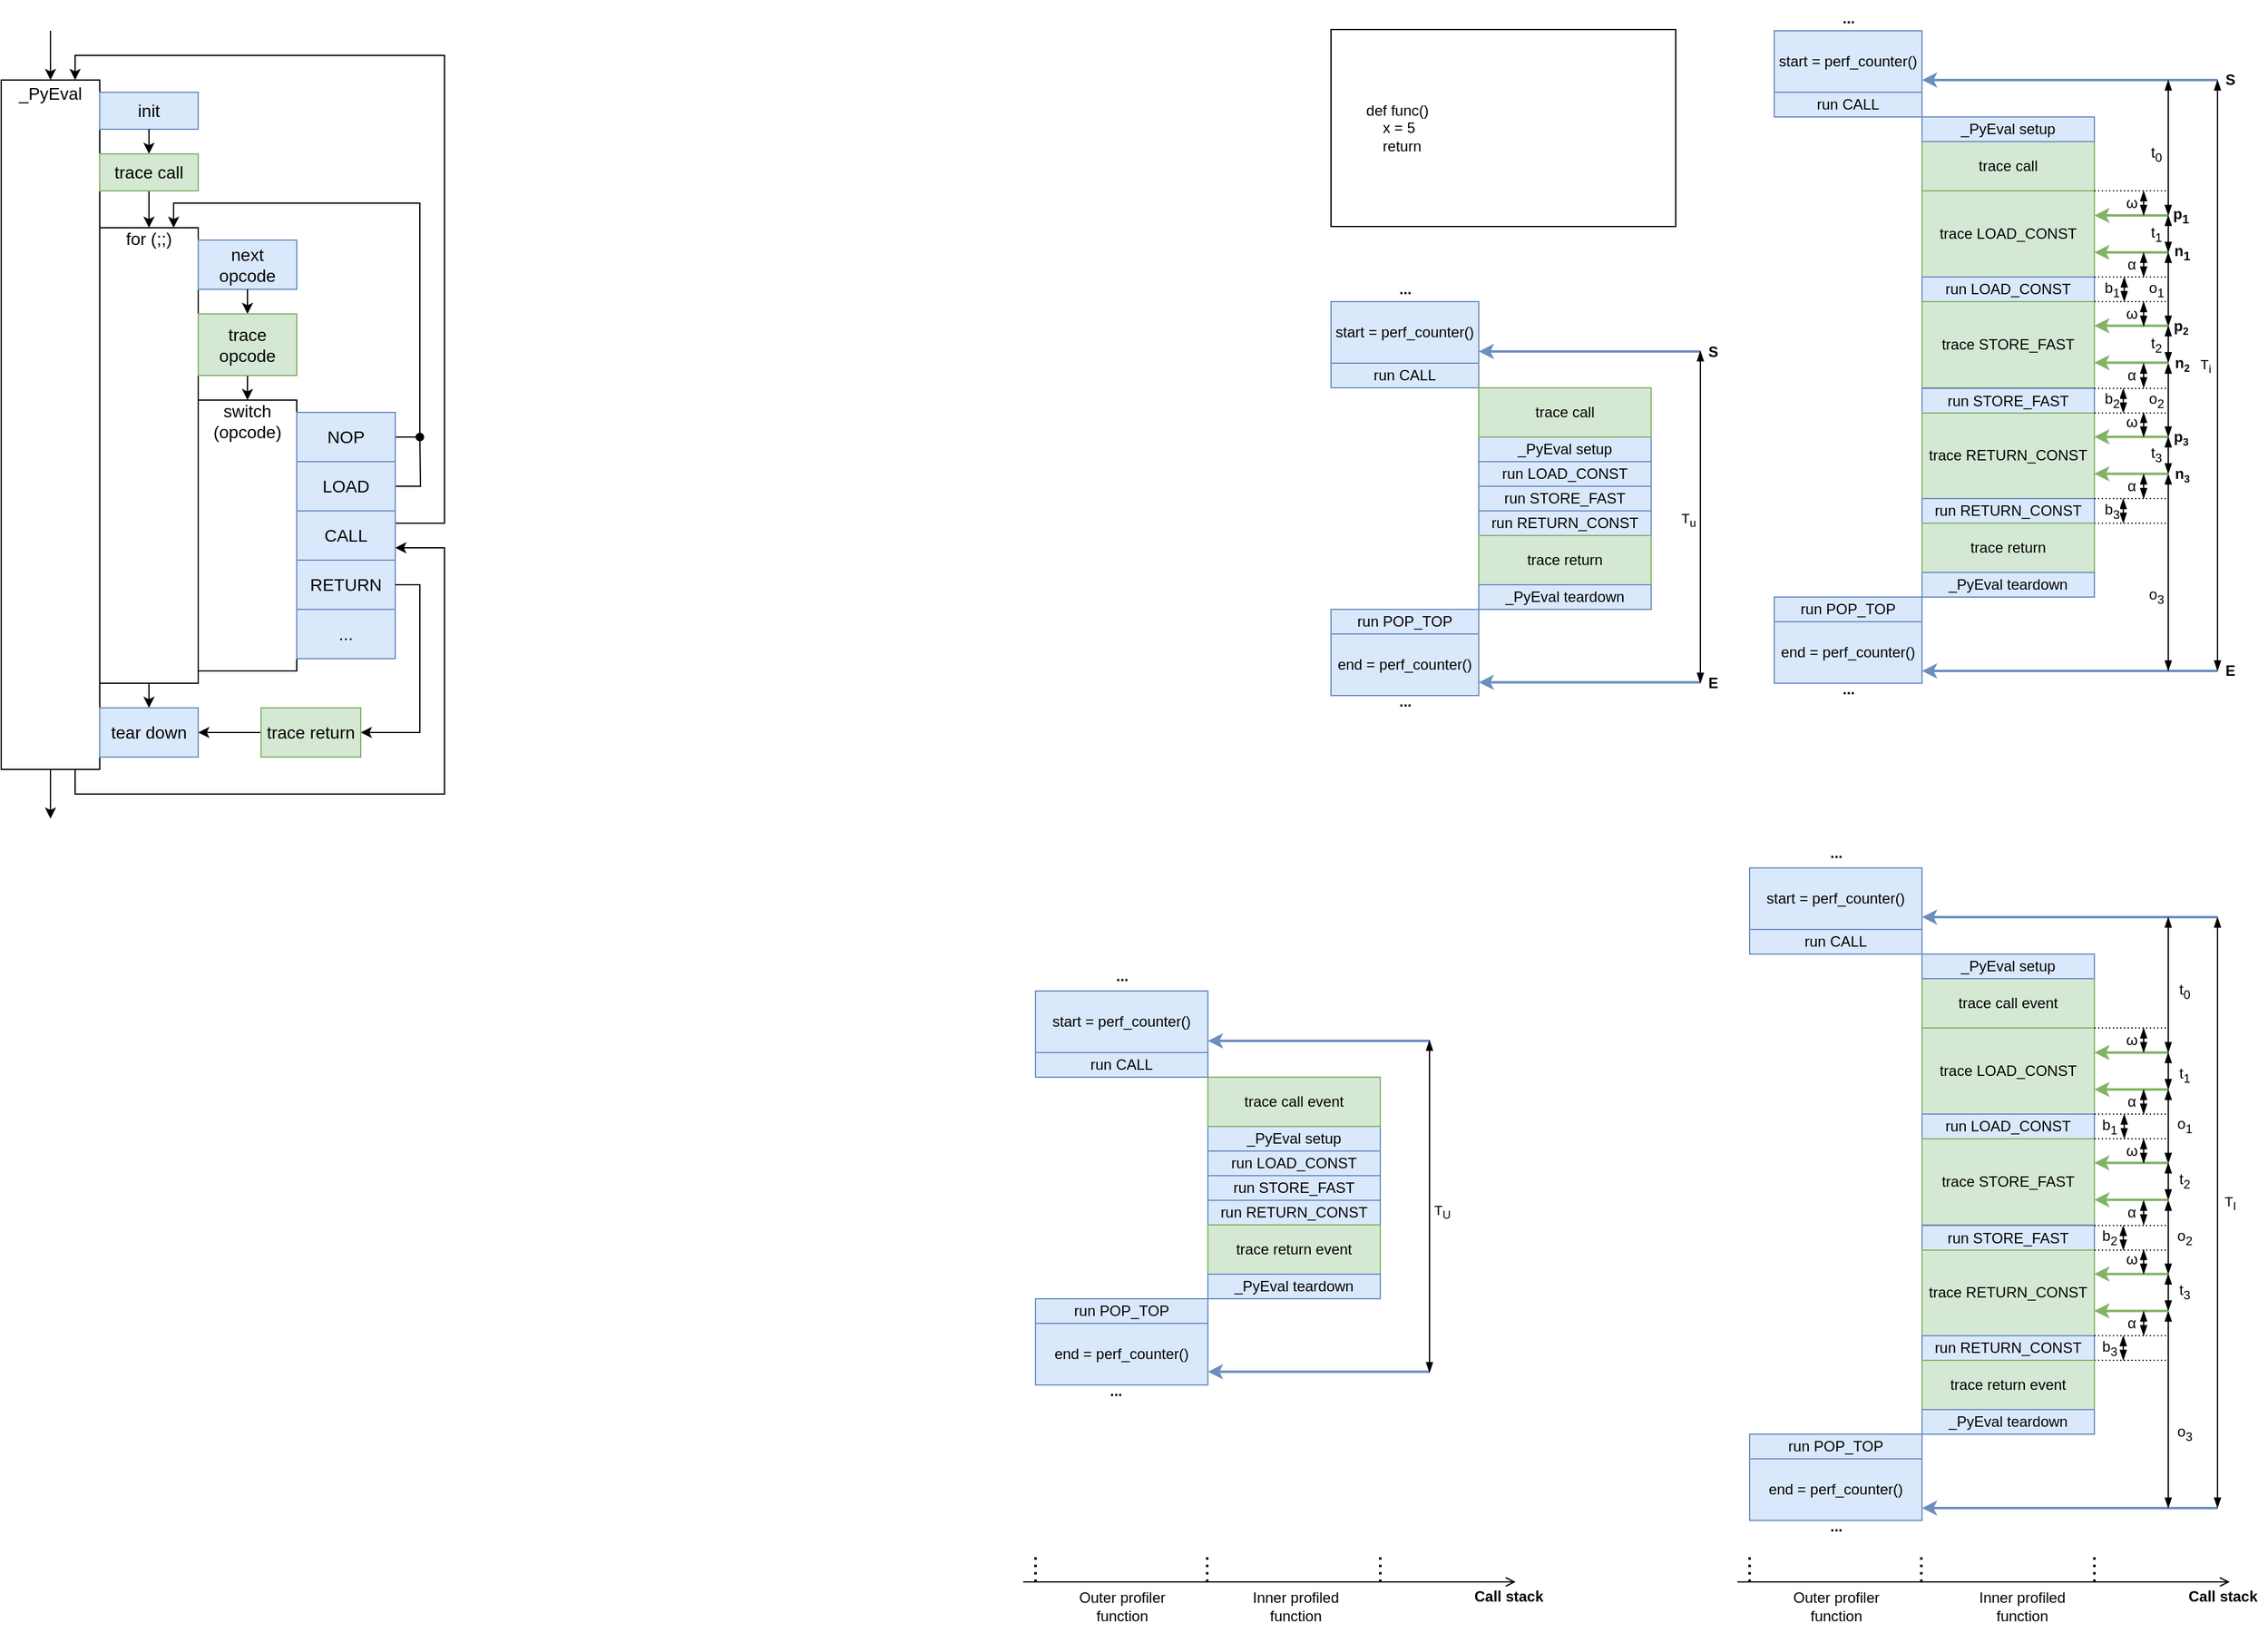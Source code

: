 <mxfile version="27.0.9">
  <diagram name="Page-1" id="8omTC70loGxRHahCe_yG">
    <mxGraphModel dx="1158" dy="818" grid="1" gridSize="10" guides="1" tooltips="1" connect="1" arrows="1" fold="1" page="1" pageScale="1" pageWidth="2339" pageHeight="3300" math="0" shadow="0">
      <root>
        <mxCell id="0" />
        <mxCell id="1" parent="0" />
        <mxCell id="D_xtm2aHiGW3rLRgf7Uk-1" style="edgeStyle=orthogonalEdgeStyle;rounded=0;orthogonalLoop=1;jettySize=auto;html=1;exitX=0.5;exitY=1;exitDx=0;exitDy=0;fontSize=14;" parent="1" source="D_xtm2aHiGW3rLRgf7Uk-3" edge="1">
          <mxGeometry relative="1" as="geometry">
            <mxPoint x="240" y="800" as="targetPoint" />
          </mxGeometry>
        </mxCell>
        <mxCell id="D_xtm2aHiGW3rLRgf7Uk-2" style="edgeStyle=orthogonalEdgeStyle;rounded=0;orthogonalLoop=1;jettySize=auto;html=1;exitX=0.75;exitY=1;exitDx=0;exitDy=0;entryX=1;entryY=0.75;entryDx=0;entryDy=0;fontSize=14;" parent="1" source="D_xtm2aHiGW3rLRgf7Uk-3" target="D_xtm2aHiGW3rLRgf7Uk-17" edge="1">
          <mxGeometry relative="1" as="geometry">
            <Array as="points">
              <mxPoint x="260" y="780" />
              <mxPoint x="560" y="780" />
              <mxPoint x="560" y="580" />
            </Array>
          </mxGeometry>
        </mxCell>
        <mxCell id="D_xtm2aHiGW3rLRgf7Uk-3" value="_PyEval&lt;div&gt;&lt;br&gt;&lt;/div&gt;&lt;div&gt;&lt;br&gt;&lt;/div&gt;&lt;div&gt;&lt;br&gt;&lt;/div&gt;&lt;div&gt;&lt;br&gt;&lt;/div&gt;&lt;div&gt;&lt;br&gt;&lt;/div&gt;&lt;div&gt;&lt;br&gt;&lt;/div&gt;&lt;div&gt;&lt;br&gt;&lt;/div&gt;&lt;div&gt;&lt;br&gt;&lt;/div&gt;&lt;div&gt;&lt;br&gt;&lt;/div&gt;&lt;div&gt;&lt;br&gt;&lt;/div&gt;&lt;div&gt;&lt;br&gt;&lt;/div&gt;&lt;div&gt;&lt;br&gt;&lt;/div&gt;&lt;div&gt;&lt;br&gt;&lt;/div&gt;&lt;div&gt;&lt;br&gt;&lt;/div&gt;&lt;div&gt;&lt;br&gt;&lt;/div&gt;&lt;div&gt;&lt;br&gt;&lt;/div&gt;&lt;div&gt;&lt;br&gt;&lt;/div&gt;&lt;div&gt;&lt;br&gt;&lt;/div&gt;&lt;div&gt;&lt;br&gt;&lt;/div&gt;&lt;div&gt;&lt;br&gt;&lt;/div&gt;&lt;div&gt;&lt;br&gt;&lt;/div&gt;&lt;div&gt;&lt;br&gt;&lt;/div&gt;&lt;div&gt;&lt;br&gt;&lt;/div&gt;&lt;div&gt;&lt;br&gt;&lt;/div&gt;&lt;div&gt;&lt;br&gt;&lt;/div&gt;&lt;div&gt;&lt;br&gt;&lt;/div&gt;&lt;div&gt;&lt;br&gt;&lt;/div&gt;&lt;div&gt;&lt;br&gt;&lt;/div&gt;&lt;div&gt;&lt;br&gt;&lt;/div&gt;&lt;div&gt;&lt;br&gt;&lt;/div&gt;&lt;div&gt;&lt;br&gt;&lt;/div&gt;&lt;div&gt;&lt;br&gt;&lt;/div&gt;" style="rounded=0;whiteSpace=wrap;html=1;fontSize=14;" parent="1" vertex="1">
          <mxGeometry x="200" y="200" width="80" height="560" as="geometry" />
        </mxCell>
        <mxCell id="D_xtm2aHiGW3rLRgf7Uk-4" style="edgeStyle=orthogonalEdgeStyle;rounded=0;orthogonalLoop=1;jettySize=auto;html=1;exitX=0.5;exitY=1;exitDx=0;exitDy=0;entryX=0.5;entryY=0;entryDx=0;entryDy=0;fontSize=14;" parent="1" source="D_xtm2aHiGW3rLRgf7Uk-25" target="D_xtm2aHiGW3rLRgf7Uk-7" edge="1">
          <mxGeometry relative="1" as="geometry" />
        </mxCell>
        <mxCell id="D_xtm2aHiGW3rLRgf7Uk-5" value="init" style="rounded=0;whiteSpace=wrap;html=1;fillColor=#dae8fc;strokeColor=#6c8ebf;fontSize=14;" parent="1" vertex="1">
          <mxGeometry x="280" y="210" width="80" height="30" as="geometry" />
        </mxCell>
        <mxCell id="D_xtm2aHiGW3rLRgf7Uk-6" style="edgeStyle=orthogonalEdgeStyle;rounded=0;orthogonalLoop=1;jettySize=auto;html=1;exitX=0.5;exitY=1;exitDx=0;exitDy=0;entryX=0.5;entryY=0;entryDx=0;entryDy=0;fontSize=14;" parent="1" source="D_xtm2aHiGW3rLRgf7Uk-7" target="D_xtm2aHiGW3rLRgf7Uk-8" edge="1">
          <mxGeometry relative="1" as="geometry" />
        </mxCell>
        <mxCell id="D_xtm2aHiGW3rLRgf7Uk-7" value="for (;;)&lt;div&gt;&lt;br&gt;&lt;/div&gt;&lt;div&gt;&lt;br&gt;&lt;/div&gt;&lt;div&gt;&lt;br&gt;&lt;/div&gt;&lt;div&gt;&lt;br&gt;&lt;/div&gt;&lt;div&gt;&lt;br&gt;&lt;/div&gt;&lt;div&gt;&lt;br&gt;&lt;/div&gt;&lt;div&gt;&lt;br&gt;&lt;/div&gt;&lt;div&gt;&lt;br&gt;&lt;/div&gt;&lt;div&gt;&lt;br&gt;&lt;/div&gt;&lt;div&gt;&lt;br&gt;&lt;/div&gt;&lt;div&gt;&lt;br&gt;&lt;/div&gt;&lt;div&gt;&lt;br&gt;&lt;/div&gt;&lt;div&gt;&lt;br&gt;&lt;/div&gt;&lt;div&gt;&lt;br&gt;&lt;/div&gt;&lt;div&gt;&lt;br&gt;&lt;/div&gt;&lt;div&gt;&lt;br&gt;&lt;/div&gt;&lt;div&gt;&lt;br&gt;&lt;/div&gt;&lt;div&gt;&lt;br&gt;&lt;/div&gt;&lt;div&gt;&lt;br&gt;&lt;/div&gt;&lt;div&gt;&lt;br&gt;&lt;/div&gt;&lt;div&gt;&lt;br&gt;&lt;/div&gt;" style="rounded=0;whiteSpace=wrap;html=1;fontSize=14;" parent="1" vertex="1">
          <mxGeometry x="280" y="320" width="80" height="370" as="geometry" />
        </mxCell>
        <mxCell id="D_xtm2aHiGW3rLRgf7Uk-8" value="tear down" style="rounded=0;whiteSpace=wrap;html=1;fillColor=#dae8fc;strokeColor=#6c8ebf;fontSize=14;" parent="1" vertex="1">
          <mxGeometry x="280" y="710" width="80" height="40" as="geometry" />
        </mxCell>
        <mxCell id="D_xtm2aHiGW3rLRgf7Uk-9" style="edgeStyle=orthogonalEdgeStyle;rounded=0;orthogonalLoop=1;jettySize=auto;html=1;exitX=0.5;exitY=1;exitDx=0;exitDy=0;entryX=0.5;entryY=0;entryDx=0;entryDy=0;fontSize=14;" parent="1" source="D_xtm2aHiGW3rLRgf7Uk-23" target="D_xtm2aHiGW3rLRgf7Uk-11" edge="1">
          <mxGeometry relative="1" as="geometry" />
        </mxCell>
        <mxCell id="D_xtm2aHiGW3rLRgf7Uk-10" value="next&lt;div&gt;opcode&lt;/div&gt;" style="rounded=0;whiteSpace=wrap;html=1;fillColor=#dae8fc;strokeColor=#6c8ebf;fontSize=14;" parent="1" vertex="1">
          <mxGeometry x="360" y="330" width="80" height="40" as="geometry" />
        </mxCell>
        <mxCell id="D_xtm2aHiGW3rLRgf7Uk-11" value="switch (opcode)&lt;div&gt;&lt;br&gt;&lt;/div&gt;&lt;div&gt;&lt;br&gt;&lt;/div&gt;&lt;div&gt;&lt;br&gt;&lt;/div&gt;&lt;div&gt;&lt;br&gt;&lt;/div&gt;&lt;div&gt;&lt;br&gt;&lt;/div&gt;&lt;div&gt;&lt;br&gt;&lt;/div&gt;&lt;div&gt;&lt;br&gt;&lt;/div&gt;&lt;div&gt;&lt;br&gt;&lt;/div&gt;&lt;div&gt;&lt;br&gt;&lt;/div&gt;&lt;div&gt;&lt;br&gt;&lt;/div&gt;&lt;div&gt;&lt;br&gt;&lt;/div&gt;" style="whiteSpace=wrap;html=1;fontSize=14;" parent="1" vertex="1">
          <mxGeometry x="360" y="460" width="80" height="220" as="geometry" />
        </mxCell>
        <mxCell id="D_xtm2aHiGW3rLRgf7Uk-12" style="edgeStyle=orthogonalEdgeStyle;rounded=0;orthogonalLoop=1;jettySize=auto;html=1;exitX=1;exitY=0.5;exitDx=0;exitDy=0;entryX=0.75;entryY=0;entryDx=0;entryDy=0;fontSize=14;" parent="1" source="D_xtm2aHiGW3rLRgf7Uk-13" target="D_xtm2aHiGW3rLRgf7Uk-7" edge="1">
          <mxGeometry relative="1" as="geometry">
            <Array as="points">
              <mxPoint x="540" y="490" />
              <mxPoint x="540" y="300" />
              <mxPoint x="340" y="300" />
            </Array>
          </mxGeometry>
        </mxCell>
        <mxCell id="D_xtm2aHiGW3rLRgf7Uk-13" value="NOP" style="rounded=0;whiteSpace=wrap;html=1;fillColor=#dae8fc;strokeColor=#6c8ebf;fontSize=14;" parent="1" vertex="1">
          <mxGeometry x="440" y="470" width="80" height="40" as="geometry" />
        </mxCell>
        <mxCell id="D_xtm2aHiGW3rLRgf7Uk-14" style="edgeStyle=orthogonalEdgeStyle;rounded=0;orthogonalLoop=1;jettySize=auto;html=1;exitX=1;exitY=0.5;exitDx=0;exitDy=0;endArrow=oval;endFill=1;fontSize=14;" parent="1" source="D_xtm2aHiGW3rLRgf7Uk-15" edge="1">
          <mxGeometry relative="1" as="geometry">
            <mxPoint x="540" y="490" as="targetPoint" />
          </mxGeometry>
        </mxCell>
        <mxCell id="D_xtm2aHiGW3rLRgf7Uk-15" value="LOAD" style="rounded=0;whiteSpace=wrap;html=1;fillColor=#dae8fc;strokeColor=#6c8ebf;fontSize=14;" parent="1" vertex="1">
          <mxGeometry x="440" y="510" width="80" height="40" as="geometry" />
        </mxCell>
        <mxCell id="D_xtm2aHiGW3rLRgf7Uk-16" style="edgeStyle=orthogonalEdgeStyle;rounded=0;orthogonalLoop=1;jettySize=auto;html=1;exitX=1;exitY=0.5;exitDx=0;exitDy=0;entryX=0.75;entryY=0;entryDx=0;entryDy=0;fontSize=14;" parent="1" source="D_xtm2aHiGW3rLRgf7Uk-17" target="D_xtm2aHiGW3rLRgf7Uk-3" edge="1">
          <mxGeometry relative="1" as="geometry">
            <Array as="points">
              <mxPoint x="520" y="560" />
              <mxPoint x="560" y="560" />
              <mxPoint x="560" y="180" />
              <mxPoint x="260" y="180" />
            </Array>
          </mxGeometry>
        </mxCell>
        <mxCell id="D_xtm2aHiGW3rLRgf7Uk-17" value="CALL" style="rounded=0;whiteSpace=wrap;html=1;fillColor=#dae8fc;strokeColor=#6c8ebf;fontSize=14;" parent="1" vertex="1">
          <mxGeometry x="440" y="550" width="80" height="40" as="geometry" />
        </mxCell>
        <mxCell id="D_xtm2aHiGW3rLRgf7Uk-18" style="edgeStyle=orthogonalEdgeStyle;rounded=0;orthogonalLoop=1;jettySize=auto;html=1;exitX=0;exitY=0.5;exitDx=0;exitDy=0;entryX=1;entryY=0.5;entryDx=0;entryDy=0;fontSize=14;" parent="1" source="D_xtm2aHiGW3rLRgf7Uk-27" target="D_xtm2aHiGW3rLRgf7Uk-8" edge="1">
          <mxGeometry relative="1" as="geometry" />
        </mxCell>
        <mxCell id="D_xtm2aHiGW3rLRgf7Uk-19" value="RETURN" style="rounded=0;whiteSpace=wrap;html=1;fillColor=#dae8fc;strokeColor=#6c8ebf;fontSize=14;" parent="1" vertex="1">
          <mxGeometry x="440" y="590" width="80" height="40" as="geometry" />
        </mxCell>
        <mxCell id="D_xtm2aHiGW3rLRgf7Uk-20" value="..." style="rounded=0;whiteSpace=wrap;html=1;fillColor=#dae8fc;strokeColor=#6c8ebf;fontSize=14;" parent="1" vertex="1">
          <mxGeometry x="440" y="630" width="80" height="40" as="geometry" />
        </mxCell>
        <mxCell id="D_xtm2aHiGW3rLRgf7Uk-21" value="" style="endArrow=classic;html=1;rounded=0;entryX=0.5;entryY=0;entryDx=0;entryDy=0;fontSize=14;" parent="1" target="D_xtm2aHiGW3rLRgf7Uk-3" edge="1">
          <mxGeometry width="50" height="50" relative="1" as="geometry">
            <mxPoint x="240" y="160" as="sourcePoint" />
            <mxPoint x="290" y="330" as="targetPoint" />
          </mxGeometry>
        </mxCell>
        <mxCell id="D_xtm2aHiGW3rLRgf7Uk-22" value="" style="edgeStyle=orthogonalEdgeStyle;rounded=0;orthogonalLoop=1;jettySize=auto;html=1;exitX=0.5;exitY=1;exitDx=0;exitDy=0;entryX=0.5;entryY=0;entryDx=0;entryDy=0;fontSize=14;" parent="1" source="D_xtm2aHiGW3rLRgf7Uk-10" target="D_xtm2aHiGW3rLRgf7Uk-23" edge="1">
          <mxGeometry relative="1" as="geometry">
            <mxPoint x="400" y="370" as="sourcePoint" />
            <mxPoint x="400" y="460" as="targetPoint" />
          </mxGeometry>
        </mxCell>
        <mxCell id="D_xtm2aHiGW3rLRgf7Uk-23" value="trace opcode" style="rounded=0;whiteSpace=wrap;html=1;fillColor=#d5e8d4;strokeColor=#82b366;fontSize=14;" parent="1" vertex="1">
          <mxGeometry x="360" y="390" width="80" height="50" as="geometry" />
        </mxCell>
        <mxCell id="D_xtm2aHiGW3rLRgf7Uk-24" value="" style="edgeStyle=orthogonalEdgeStyle;rounded=0;orthogonalLoop=1;jettySize=auto;html=1;exitX=0.5;exitY=1;exitDx=0;exitDy=0;entryX=0.5;entryY=0;entryDx=0;entryDy=0;fontSize=14;" parent="1" source="D_xtm2aHiGW3rLRgf7Uk-5" target="D_xtm2aHiGW3rLRgf7Uk-25" edge="1">
          <mxGeometry relative="1" as="geometry">
            <mxPoint x="320" y="250" as="sourcePoint" />
            <mxPoint x="320" y="310" as="targetPoint" />
          </mxGeometry>
        </mxCell>
        <mxCell id="D_xtm2aHiGW3rLRgf7Uk-25" value="trace call" style="rounded=0;whiteSpace=wrap;html=1;fillColor=#d5e8d4;strokeColor=#82b366;fontSize=14;" parent="1" vertex="1">
          <mxGeometry x="280" y="260" width="80" height="30" as="geometry" />
        </mxCell>
        <mxCell id="D_xtm2aHiGW3rLRgf7Uk-26" value="" style="edgeStyle=orthogonalEdgeStyle;rounded=0;orthogonalLoop=1;jettySize=auto;html=1;exitX=1;exitY=0.5;exitDx=0;exitDy=0;entryX=1;entryY=0.5;entryDx=0;entryDy=0;fontSize=14;" parent="1" source="D_xtm2aHiGW3rLRgf7Uk-19" target="D_xtm2aHiGW3rLRgf7Uk-27" edge="1">
          <mxGeometry relative="1" as="geometry">
            <mxPoint x="520" y="610" as="sourcePoint" />
            <mxPoint x="360" y="730" as="targetPoint" />
          </mxGeometry>
        </mxCell>
        <mxCell id="D_xtm2aHiGW3rLRgf7Uk-27" value="trace return" style="rounded=0;whiteSpace=wrap;html=1;fillColor=#d5e8d4;strokeColor=#82b366;fontSize=14;" parent="1" vertex="1">
          <mxGeometry x="411" y="710" width="81" height="40" as="geometry" />
        </mxCell>
        <mxCell id="D_xtm2aHiGW3rLRgf7Uk-28" value="&lt;div&gt;&lt;span style=&quot;background-color: transparent; color: light-dark(rgb(0, 0, 0), rgb(255, 255, 255));&quot;&gt;start = perf_counter()&lt;/span&gt;&lt;/div&gt;" style="rounded=0;whiteSpace=wrap;html=1;fillColor=#dae8fc;strokeColor=#6c8ebf;" parent="1" vertex="1">
          <mxGeometry x="1640" y="160" width="120" height="50" as="geometry" />
        </mxCell>
        <mxCell id="D_xtm2aHiGW3rLRgf7Uk-30" value="" style="endArrow=classic;html=1;rounded=0;fillColor=#dae8fc;strokeColor=#6c8ebf;strokeWidth=2;" parent="1" edge="1">
          <mxGeometry width="50" height="50" relative="1" as="geometry">
            <mxPoint x="2000" y="200" as="sourcePoint" />
            <mxPoint x="1760" y="200" as="targetPoint" />
          </mxGeometry>
        </mxCell>
        <mxCell id="D_xtm2aHiGW3rLRgf7Uk-101" value="S" style="edgeLabel;html=1;align=center;verticalAlign=middle;resizable=0;points=[];fontSize=12;fontStyle=1" parent="D_xtm2aHiGW3rLRgf7Uk-30" vertex="1" connectable="0">
          <mxGeometry x="0.269" y="-1" relative="1" as="geometry">
            <mxPoint x="162" y="1" as="offset" />
          </mxGeometry>
        </mxCell>
        <mxCell id="D_xtm2aHiGW3rLRgf7Uk-31" value="run CALL" style="rounded=0;whiteSpace=wrap;html=1;fillColor=#dae8fc;strokeColor=#6c8ebf;" parent="1" vertex="1">
          <mxGeometry x="1640" y="210" width="120" height="20" as="geometry" />
        </mxCell>
        <mxCell id="D_xtm2aHiGW3rLRgf7Uk-32" value="trace call" style="rounded=0;whiteSpace=wrap;html=1;fillColor=#d5e8d4;strokeColor=#82b366;" parent="1" vertex="1">
          <mxGeometry x="1760" y="250" width="140" height="40" as="geometry" />
        </mxCell>
        <mxCell id="D_xtm2aHiGW3rLRgf7Uk-33" value="trace LOAD_CONST" style="rounded=0;whiteSpace=wrap;html=1;fillColor=#d5e8d4;strokeColor=#82b366;" parent="1" vertex="1">
          <mxGeometry x="1760" y="290" width="140" height="70" as="geometry" />
        </mxCell>
        <mxCell id="D_xtm2aHiGW3rLRgf7Uk-34" value="_PyEval setup" style="rounded=0;whiteSpace=wrap;html=1;fillColor=#dae8fc;strokeColor=#6c8ebf;" parent="1" vertex="1">
          <mxGeometry x="1760" y="230" width="140" height="20" as="geometry" />
        </mxCell>
        <mxCell id="D_xtm2aHiGW3rLRgf7Uk-35" value="run LOAD_CONST" style="rounded=0;whiteSpace=wrap;html=1;fillColor=#dae8fc;strokeColor=#6c8ebf;" parent="1" vertex="1">
          <mxGeometry x="1760" y="360" width="140" height="20" as="geometry" />
        </mxCell>
        <mxCell id="D_xtm2aHiGW3rLRgf7Uk-36" value="trace STORE_FAST" style="rounded=0;whiteSpace=wrap;html=1;fillColor=#d5e8d4;strokeColor=#82b366;" parent="1" vertex="1">
          <mxGeometry x="1760" y="380" width="140" height="70" as="geometry" />
        </mxCell>
        <mxCell id="D_xtm2aHiGW3rLRgf7Uk-37" value="run STORE_FAST" style="rounded=0;whiteSpace=wrap;html=1;fillColor=#dae8fc;strokeColor=#6c8ebf;" parent="1" vertex="1">
          <mxGeometry x="1760" y="450.5" width="140" height="20" as="geometry" />
        </mxCell>
        <mxCell id="D_xtm2aHiGW3rLRgf7Uk-38" value="trace RETURN_CONST" style="rounded=0;whiteSpace=wrap;html=1;fillColor=#d5e8d4;strokeColor=#82b366;" parent="1" vertex="1">
          <mxGeometry x="1760" y="470.5" width="140" height="69.5" as="geometry" />
        </mxCell>
        <mxCell id="D_xtm2aHiGW3rLRgf7Uk-39" value="run RETURN_CONST" style="rounded=0;whiteSpace=wrap;html=1;fillColor=#dae8fc;strokeColor=#6c8ebf;" parent="1" vertex="1">
          <mxGeometry x="1760" y="540" width="140" height="20" as="geometry" />
        </mxCell>
        <mxCell id="D_xtm2aHiGW3rLRgf7Uk-41" value="run POP_TOP" style="rounded=0;whiteSpace=wrap;html=1;fillColor=#dae8fc;strokeColor=#6c8ebf;" parent="1" vertex="1">
          <mxGeometry x="1640" y="620" width="120" height="20" as="geometry" />
        </mxCell>
        <mxCell id="D_xtm2aHiGW3rLRgf7Uk-42" value="&lt;div&gt;&lt;span style=&quot;background-color: transparent; color: light-dark(rgb(0, 0, 0), rgb(255, 255, 255));&quot;&gt;end = perf_counter()&lt;/span&gt;&lt;/div&gt;" style="rounded=0;whiteSpace=wrap;html=1;fillColor=#dae8fc;strokeColor=#6c8ebf;" parent="1" vertex="1">
          <mxGeometry x="1640" y="640" width="120" height="50" as="geometry" />
        </mxCell>
        <mxCell id="D_xtm2aHiGW3rLRgf7Uk-43" value="" style="endArrow=classic;html=1;rounded=0;fillColor=#dae8fc;strokeColor=#6c8ebf;strokeWidth=2;" parent="1" edge="1">
          <mxGeometry width="50" height="50" relative="1" as="geometry">
            <mxPoint x="2000" y="680" as="sourcePoint" />
            <mxPoint x="1760" y="680" as="targetPoint" />
          </mxGeometry>
        </mxCell>
        <mxCell id="D_xtm2aHiGW3rLRgf7Uk-44" value="" style="endArrow=classic;html=1;rounded=0;fillColor=#d5e8d4;strokeColor=#82b366;strokeWidth=2;" parent="1" edge="1">
          <mxGeometry width="50" height="50" relative="1" as="geometry">
            <mxPoint x="1960" y="310" as="sourcePoint" />
            <mxPoint x="1900" y="310" as="targetPoint" />
          </mxGeometry>
        </mxCell>
        <mxCell id="D_xtm2aHiGW3rLRgf7Uk-45" value="" style="endArrow=classic;html=1;rounded=0;fillColor=#d5e8d4;strokeColor=#82b366;strokeWidth=2;" parent="1" edge="1">
          <mxGeometry width="50" height="50" relative="1" as="geometry">
            <mxPoint x="1960" y="340" as="sourcePoint" />
            <mxPoint x="1900" y="340" as="targetPoint" />
          </mxGeometry>
        </mxCell>
        <mxCell id="D_xtm2aHiGW3rLRgf7Uk-50" value="&lt;div&gt;&lt;span style=&quot;background-color: transparent; color: light-dark(rgb(0, 0, 0), rgb(255, 255, 255));&quot;&gt;start = perf_counter()&lt;/span&gt;&lt;/div&gt;" style="rounded=0;whiteSpace=wrap;html=1;fillColor=#dae8fc;strokeColor=#6c8ebf;" parent="1" vertex="1">
          <mxGeometry x="1280" y="380" width="120" height="50" as="geometry" />
        </mxCell>
        <mxCell id="D_xtm2aHiGW3rLRgf7Uk-51" value="" style="endArrow=classic;html=1;rounded=0;fillColor=#dae8fc;strokeColor=#6c8ebf;strokeWidth=2;" parent="1" edge="1">
          <mxGeometry width="50" height="50" relative="1" as="geometry">
            <mxPoint x="1580" y="420.5" as="sourcePoint" />
            <mxPoint x="1400" y="420.5" as="targetPoint" />
          </mxGeometry>
        </mxCell>
        <mxCell id="D_xtm2aHiGW3rLRgf7Uk-52" value="run CALL" style="rounded=0;whiteSpace=wrap;html=1;fillColor=#dae8fc;strokeColor=#6c8ebf;" parent="1" vertex="1">
          <mxGeometry x="1280" y="430" width="120" height="20" as="geometry" />
        </mxCell>
        <mxCell id="D_xtm2aHiGW3rLRgf7Uk-55" value="_PyEval setup" style="rounded=0;whiteSpace=wrap;html=1;fillColor=#dae8fc;strokeColor=#6c8ebf;" parent="1" vertex="1">
          <mxGeometry x="1400" y="490" width="140" height="20" as="geometry" />
        </mxCell>
        <mxCell id="D_xtm2aHiGW3rLRgf7Uk-56" value="run LOAD_CONST" style="rounded=0;whiteSpace=wrap;html=1;fillColor=#dae8fc;strokeColor=#6c8ebf;" parent="1" vertex="1">
          <mxGeometry x="1400" y="510" width="140" height="20" as="geometry" />
        </mxCell>
        <mxCell id="D_xtm2aHiGW3rLRgf7Uk-58" value="run STORE_FAST" style="rounded=0;whiteSpace=wrap;html=1;fillColor=#dae8fc;strokeColor=#6c8ebf;" parent="1" vertex="1">
          <mxGeometry x="1400" y="530" width="140" height="20" as="geometry" />
        </mxCell>
        <mxCell id="D_xtm2aHiGW3rLRgf7Uk-60" value="run RETURN_CONST" style="rounded=0;whiteSpace=wrap;html=1;fillColor=#dae8fc;strokeColor=#6c8ebf;" parent="1" vertex="1">
          <mxGeometry x="1400" y="550" width="140" height="20" as="geometry" />
        </mxCell>
        <mxCell id="D_xtm2aHiGW3rLRgf7Uk-61" value="run POP_TOP" style="rounded=0;whiteSpace=wrap;html=1;fillColor=#dae8fc;strokeColor=#6c8ebf;" parent="1" vertex="1">
          <mxGeometry x="1280" y="630" width="120" height="20" as="geometry" />
        </mxCell>
        <mxCell id="D_xtm2aHiGW3rLRgf7Uk-62" value="&lt;div&gt;&lt;span style=&quot;background-color: transparent; color: light-dark(rgb(0, 0, 0), rgb(255, 255, 255));&quot;&gt;end = perf_counter()&lt;/span&gt;&lt;/div&gt;" style="rounded=0;whiteSpace=wrap;html=1;fillColor=#dae8fc;strokeColor=#6c8ebf;" parent="1" vertex="1">
          <mxGeometry x="1280" y="650" width="120" height="50" as="geometry" />
        </mxCell>
        <mxCell id="D_xtm2aHiGW3rLRgf7Uk-63" value="" style="endArrow=classic;html=1;rounded=0;fillColor=#dae8fc;strokeColor=#6c8ebf;strokeWidth=2;" parent="1" edge="1">
          <mxGeometry width="50" height="50" relative="1" as="geometry">
            <mxPoint x="1580" y="689.23" as="sourcePoint" />
            <mxPoint x="1400" y="689.23" as="targetPoint" />
          </mxGeometry>
        </mxCell>
        <mxCell id="D_xtm2aHiGW3rLRgf7Uk-72" value="" style="endArrow=none;dashed=1;html=1;dashPattern=1 2;strokeWidth=1;rounded=0;" parent="1" edge="1">
          <mxGeometry width="50" height="50" relative="1" as="geometry">
            <mxPoint x="1900" y="360" as="sourcePoint" />
            <mxPoint x="1960" y="360" as="targetPoint" />
          </mxGeometry>
        </mxCell>
        <mxCell id="D_xtm2aHiGW3rLRgf7Uk-73" value="" style="endArrow=none;dashed=1;html=1;dashPattern=1 2;strokeWidth=1;rounded=0;" parent="1" edge="1">
          <mxGeometry width="50" height="50" relative="1" as="geometry">
            <mxPoint x="1900" y="380" as="sourcePoint" />
            <mxPoint x="1960" y="380" as="targetPoint" />
          </mxGeometry>
        </mxCell>
        <mxCell id="D_xtm2aHiGW3rLRgf7Uk-74" value="" style="endArrow=none;dashed=1;html=1;dashPattern=1 2;strokeWidth=1;rounded=0;" parent="1" edge="1">
          <mxGeometry width="50" height="50" relative="1" as="geometry">
            <mxPoint x="1900" y="450.5" as="sourcePoint" />
            <mxPoint x="1960" y="450.5" as="targetPoint" />
          </mxGeometry>
        </mxCell>
        <mxCell id="D_xtm2aHiGW3rLRgf7Uk-75" value="" style="endArrow=none;dashed=1;html=1;dashPattern=1 2;strokeWidth=1;rounded=0;" parent="1" edge="1">
          <mxGeometry width="50" height="50" relative="1" as="geometry">
            <mxPoint x="1900" y="470.5" as="sourcePoint" />
            <mxPoint x="1960" y="470.5" as="targetPoint" />
          </mxGeometry>
        </mxCell>
        <mxCell id="D_xtm2aHiGW3rLRgf7Uk-76" value="" style="endArrow=none;dashed=1;html=1;dashPattern=1 2;strokeWidth=1;rounded=0;" parent="1" edge="1">
          <mxGeometry width="50" height="50" relative="1" as="geometry">
            <mxPoint x="1900" y="540" as="sourcePoint" />
            <mxPoint x="1960" y="540" as="targetPoint" />
          </mxGeometry>
        </mxCell>
        <mxCell id="D_xtm2aHiGW3rLRgf7Uk-77" value="" style="endArrow=none;dashed=1;html=1;dashPattern=1 2;strokeWidth=1;rounded=0;" parent="1" edge="1">
          <mxGeometry width="50" height="50" relative="1" as="geometry">
            <mxPoint x="1900" y="560" as="sourcePoint" />
            <mxPoint x="1960" y="560" as="targetPoint" />
          </mxGeometry>
        </mxCell>
        <mxCell id="D_xtm2aHiGW3rLRgf7Uk-78" value="" style="endArrow=blockThin;startArrow=blockThin;html=1;rounded=0;startFill=1;endFill=1;" parent="1" edge="1">
          <mxGeometry width="50" height="50" relative="1" as="geometry">
            <mxPoint x="1580" y="690" as="sourcePoint" />
            <mxPoint x="1580" y="420" as="targetPoint" />
          </mxGeometry>
        </mxCell>
        <mxCell id="D_xtm2aHiGW3rLRgf7Uk-116" value="T&lt;sub&gt;u&lt;/sub&gt;" style="edgeLabel;html=1;align=center;verticalAlign=middle;resizable=0;points=[];" parent="D_xtm2aHiGW3rLRgf7Uk-78" vertex="1" connectable="0">
          <mxGeometry x="0.04" y="-1" relative="1" as="geometry">
            <mxPoint x="-11" y="8" as="offset" />
          </mxGeometry>
        </mxCell>
        <mxCell id="D_xtm2aHiGW3rLRgf7Uk-79" value="" style="endArrow=blockThin;startArrow=blockThin;html=1;rounded=0;startFill=1;endFill=1;" parent="1" edge="1">
          <mxGeometry width="50" height="50" relative="1" as="geometry">
            <mxPoint x="2000" y="680" as="sourcePoint" />
            <mxPoint x="2000" y="200" as="targetPoint" />
          </mxGeometry>
        </mxCell>
        <mxCell id="D_xtm2aHiGW3rLRgf7Uk-80" value="" style="endArrow=blockThin;startArrow=blockThin;html=1;rounded=0;startFill=1;endFill=1;" parent="1" edge="1">
          <mxGeometry width="50" height="50" relative="1" as="geometry">
            <mxPoint x="1960" y="340" as="sourcePoint" />
            <mxPoint x="1960" y="310" as="targetPoint" />
          </mxGeometry>
        </mxCell>
        <mxCell id="D_xtm2aHiGW3rLRgf7Uk-81" value="" style="endArrow=blockThin;startArrow=blockThin;html=1;rounded=0;startFill=1;endFill=1;" parent="1" edge="1">
          <mxGeometry width="50" height="50" relative="1" as="geometry">
            <mxPoint x="1960" y="400" as="sourcePoint" />
            <mxPoint x="1960" y="340" as="targetPoint" />
          </mxGeometry>
        </mxCell>
        <mxCell id="D_xtm2aHiGW3rLRgf7Uk-83" value="" style="endArrow=blockThin;startArrow=blockThin;html=1;rounded=0;startFill=1;endFill=1;" parent="1" edge="1">
          <mxGeometry width="50" height="50" relative="1" as="geometry">
            <mxPoint x="1960" y="490" as="sourcePoint" />
            <mxPoint x="1960" y="430" as="targetPoint" />
          </mxGeometry>
        </mxCell>
        <mxCell id="D_xtm2aHiGW3rLRgf7Uk-85" value="" style="endArrow=blockThin;startArrow=blockThin;html=1;rounded=0;startFill=1;endFill=1;" parent="1" edge="1">
          <mxGeometry width="50" height="50" relative="1" as="geometry">
            <mxPoint x="1960" y="310" as="sourcePoint" />
            <mxPoint x="1960" y="200" as="targetPoint" />
          </mxGeometry>
        </mxCell>
        <mxCell id="D_xtm2aHiGW3rLRgf7Uk-109" value="t&lt;sub&gt;0&lt;/sub&gt;" style="edgeLabel;html=1;align=center;verticalAlign=middle;resizable=0;points=[];fontSize=12;" parent="D_xtm2aHiGW3rLRgf7Uk-85" vertex="1" connectable="0">
          <mxGeometry x="-0.14" y="2" relative="1" as="geometry">
            <mxPoint x="-8" y="-3" as="offset" />
          </mxGeometry>
        </mxCell>
        <mxCell id="D_xtm2aHiGW3rLRgf7Uk-87" value="" style="endArrow=blockThin;startArrow=blockThin;html=1;rounded=0;startFill=1;endFill=1;" parent="1" edge="1">
          <mxGeometry width="50" height="50" relative="1" as="geometry">
            <mxPoint x="1960" y="680" as="sourcePoint" />
            <mxPoint x="1960" y="520" as="targetPoint" />
          </mxGeometry>
        </mxCell>
        <mxCell id="D_xtm2aHiGW3rLRgf7Uk-88" value="&amp;nbsp; &amp;nbsp;&amp;nbsp;&amp;nbsp; &amp;nbsp;&amp;nbsp;def func()&lt;br&gt;&lt;div&gt;&lt;span style=&quot;background-color: transparent; color: light-dark(rgb(0, 0, 0), rgb(255, 255, 255));&quot;&gt;&amp;nbsp; &amp;nbsp;&lt;/span&gt;&lt;span style=&quot;background-color: transparent; color: light-dark(rgb(0, 0, 0), rgb(255, 255, 255));&quot;&gt;&amp;nbsp;&lt;/span&gt;&amp;nbsp; &amp;nbsp;&amp;nbsp;&lt;span style=&quot;background-color: transparent; color: light-dark(rgb(0, 0, 0), rgb(255, 255, 255));&quot;&gt;&amp;nbsp; &amp;nbsp;&lt;/span&gt;&lt;span style=&quot;background-color: transparent; color: light-dark(rgb(0, 0, 0), rgb(255, 255, 255));&quot;&gt;&amp;nbsp;&lt;/span&gt;&lt;span style=&quot;background-color: transparent; color: light-dark(rgb(0, 0, 0), rgb(255, 255, 255));&quot;&gt;x = 5&lt;/span&gt;&lt;/div&gt;&lt;div&gt;&lt;span style=&quot;background-color: transparent; color: light-dark(rgb(0, 0, 0), rgb(255, 255, 255));&quot;&gt;&amp;nbsp; &amp;nbsp;&lt;/span&gt;&lt;span style=&quot;background-color: transparent; color: light-dark(rgb(0, 0, 0), rgb(255, 255, 255));&quot;&gt;&amp;nbsp;&lt;/span&gt;&lt;span style=&quot;background-color: transparent; color: light-dark(rgb(0, 0, 0), rgb(255, 255, 255));&quot;&gt;&amp;nbsp; &amp;nbsp;&lt;/span&gt;&lt;span style=&quot;background-color: transparent; color: light-dark(rgb(0, 0, 0), rgb(255, 255, 255));&quot;&gt;&amp;nbsp;&lt;/span&gt;&amp;nbsp; &amp;nbsp; return&lt;/div&gt;" style="rounded=0;whiteSpace=wrap;html=1;align=left;" parent="1" vertex="1">
          <mxGeometry x="1280" y="159" width="280" height="160" as="geometry" />
        </mxCell>
        <mxCell id="D_xtm2aHiGW3rLRgf7Uk-89" value="" style="endArrow=classic;html=1;rounded=0;fillColor=#d5e8d4;strokeColor=#82b366;strokeWidth=2;" parent="1" edge="1">
          <mxGeometry width="50" height="50" relative="1" as="geometry">
            <mxPoint x="1960" y="399.58" as="sourcePoint" />
            <mxPoint x="1900" y="399.58" as="targetPoint" />
          </mxGeometry>
        </mxCell>
        <mxCell id="D_xtm2aHiGW3rLRgf7Uk-90" value="" style="endArrow=classic;html=1;rounded=0;fillColor=#d5e8d4;strokeColor=#82b366;strokeWidth=2;" parent="1" edge="1">
          <mxGeometry width="50" height="50" relative="1" as="geometry">
            <mxPoint x="1960" y="429.58" as="sourcePoint" />
            <mxPoint x="1900" y="429.58" as="targetPoint" />
          </mxGeometry>
        </mxCell>
        <mxCell id="D_xtm2aHiGW3rLRgf7Uk-91" value="" style="endArrow=blockThin;startArrow=blockThin;html=1;rounded=0;startFill=1;endFill=1;" parent="1" edge="1">
          <mxGeometry width="50" height="50" relative="1" as="geometry">
            <mxPoint x="1960" y="429.58" as="sourcePoint" />
            <mxPoint x="1960" y="399.58" as="targetPoint" />
          </mxGeometry>
        </mxCell>
        <mxCell id="D_xtm2aHiGW3rLRgf7Uk-92" value="" style="endArrow=classic;html=1;rounded=0;fillColor=#d5e8d4;strokeColor=#82b366;strokeWidth=2;" parent="1" edge="1">
          <mxGeometry width="50" height="50" relative="1" as="geometry">
            <mxPoint x="1960" y="489.83" as="sourcePoint" />
            <mxPoint x="1900" y="489.83" as="targetPoint" />
          </mxGeometry>
        </mxCell>
        <mxCell id="D_xtm2aHiGW3rLRgf7Uk-93" value="" style="endArrow=classic;html=1;rounded=0;fillColor=#d5e8d4;strokeColor=#82b366;strokeWidth=2;" parent="1" edge="1">
          <mxGeometry width="50" height="50" relative="1" as="geometry">
            <mxPoint x="1960" y="519.83" as="sourcePoint" />
            <mxPoint x="1900" y="519.83" as="targetPoint" />
          </mxGeometry>
        </mxCell>
        <mxCell id="D_xtm2aHiGW3rLRgf7Uk-94" value="" style="endArrow=blockThin;startArrow=blockThin;html=1;rounded=0;startFill=1;endFill=1;" parent="1" edge="1">
          <mxGeometry width="50" height="50" relative="1" as="geometry">
            <mxPoint x="1960" y="519.83" as="sourcePoint" />
            <mxPoint x="1960" y="489.83" as="targetPoint" />
          </mxGeometry>
        </mxCell>
        <mxCell id="D_xtm2aHiGW3rLRgf7Uk-95" value="" style="endArrow=blockThin;startArrow=blockThin;html=1;rounded=0;startFill=1;endFill=1;" parent="1" edge="1">
          <mxGeometry width="50" height="50" relative="1" as="geometry">
            <mxPoint x="1940" y="360" as="sourcePoint" />
            <mxPoint x="1940" y="340" as="targetPoint" />
          </mxGeometry>
        </mxCell>
        <mxCell id="D_xtm2aHiGW3rLRgf7Uk-121" value="&lt;span data-huuid=&quot;10645622457254802661&quot;&gt;α&lt;/span&gt;" style="edgeLabel;html=1;align=center;verticalAlign=middle;resizable=0;points=[];fontSize=12;" parent="D_xtm2aHiGW3rLRgf7Uk-95" vertex="1" connectable="0">
          <mxGeometry x="0.061" y="1" relative="1" as="geometry">
            <mxPoint x="-9" as="offset" />
          </mxGeometry>
        </mxCell>
        <mxCell id="D_xtm2aHiGW3rLRgf7Uk-96" value="" style="endArrow=blockThin;startArrow=blockThin;html=1;rounded=0;startFill=1;endFill=1;" parent="1" edge="1">
          <mxGeometry width="50" height="50" relative="1" as="geometry">
            <mxPoint x="1940" y="400" as="sourcePoint" />
            <mxPoint x="1940" y="380" as="targetPoint" />
          </mxGeometry>
        </mxCell>
        <mxCell id="D_xtm2aHiGW3rLRgf7Uk-125" value="ω" style="edgeLabel;html=1;align=center;verticalAlign=middle;resizable=0;points=[];fontSize=12;" parent="D_xtm2aHiGW3rLRgf7Uk-96" vertex="1" connectable="0">
          <mxGeometry x="0.017" y="1" relative="1" as="geometry">
            <mxPoint x="-9" as="offset" />
          </mxGeometry>
        </mxCell>
        <mxCell id="D_xtm2aHiGW3rLRgf7Uk-97" value="" style="endArrow=blockThin;startArrow=blockThin;html=1;rounded=0;startFill=1;endFill=1;" parent="1" edge="1">
          <mxGeometry width="50" height="50" relative="1" as="geometry">
            <mxPoint x="1940" y="450" as="sourcePoint" />
            <mxPoint x="1940" y="430" as="targetPoint" />
          </mxGeometry>
        </mxCell>
        <mxCell id="D_xtm2aHiGW3rLRgf7Uk-98" value="" style="endArrow=blockThin;startArrow=blockThin;html=1;rounded=0;startFill=1;endFill=1;" parent="1" edge="1">
          <mxGeometry width="50" height="50" relative="1" as="geometry">
            <mxPoint x="1940" y="490" as="sourcePoint" />
            <mxPoint x="1940" y="470" as="targetPoint" />
          </mxGeometry>
        </mxCell>
        <mxCell id="D_xtm2aHiGW3rLRgf7Uk-99" value="" style="endArrow=blockThin;startArrow=blockThin;html=1;rounded=0;startFill=1;endFill=1;" parent="1" edge="1">
          <mxGeometry width="50" height="50" relative="1" as="geometry">
            <mxPoint x="1940" y="540" as="sourcePoint" />
            <mxPoint x="1940" y="520" as="targetPoint" />
          </mxGeometry>
        </mxCell>
        <mxCell id="D_xtm2aHiGW3rLRgf7Uk-102" value="E" style="edgeLabel;html=1;align=center;verticalAlign=middle;resizable=0;points=[];fontSize=12;fontStyle=1" parent="1" vertex="1" connectable="0">
          <mxGeometry x="2010" y="680" as="geometry">
            <mxPoint as="offset" />
          </mxGeometry>
        </mxCell>
        <mxCell id="D_xtm2aHiGW3rLRgf7Uk-103" value="p&lt;sub&gt;1&lt;/sub&gt;" style="edgeLabel;html=1;align=center;verticalAlign=middle;resizable=0;points=[];fontSize=12;fontStyle=1" parent="1" vertex="1" connectable="0">
          <mxGeometry x="1970" y="310" as="geometry">
            <mxPoint as="offset" />
          </mxGeometry>
        </mxCell>
        <mxCell id="D_xtm2aHiGW3rLRgf7Uk-104" value="n&lt;sub&gt;1&lt;/sub&gt;" style="edgeLabel;html=1;align=center;verticalAlign=middle;resizable=0;points=[];fontSize=12;fontStyle=1" parent="1" vertex="1" connectable="0">
          <mxGeometry x="1957" y="331" as="geometry">
            <mxPoint x="14" y="9" as="offset" />
          </mxGeometry>
        </mxCell>
        <mxCell id="D_xtm2aHiGW3rLRgf7Uk-105" value="p&lt;span style=&quot;font-size: 10px;&quot;&gt;&lt;sub&gt;2&lt;/sub&gt;&lt;/span&gt;" style="edgeLabel;html=1;align=center;verticalAlign=middle;resizable=0;points=[];fontSize=12;fontStyle=1" parent="1" vertex="1" connectable="0">
          <mxGeometry x="1970" y="400" as="geometry">
            <mxPoint as="offset" />
          </mxGeometry>
        </mxCell>
        <mxCell id="D_xtm2aHiGW3rLRgf7Uk-106" value="n&lt;span style=&quot;font-size: 10px;&quot;&gt;&lt;sub&gt;2&lt;/sub&gt;&lt;/span&gt;" style="edgeLabel;html=1;align=center;verticalAlign=middle;resizable=0;points=[];fontSize=12;fontStyle=1" parent="1" vertex="1" connectable="0">
          <mxGeometry x="1957" y="421" as="geometry">
            <mxPoint x="14" y="9" as="offset" />
          </mxGeometry>
        </mxCell>
        <mxCell id="D_xtm2aHiGW3rLRgf7Uk-107" value="p&lt;span style=&quot;font-size: 10px;&quot;&gt;&lt;sub&gt;3&lt;/sub&gt;&lt;/span&gt;" style="edgeLabel;html=1;align=center;verticalAlign=middle;resizable=0;points=[];fontSize=12;fontStyle=1" parent="1" vertex="1" connectable="0">
          <mxGeometry x="1970" y="490" as="geometry">
            <mxPoint as="offset" />
          </mxGeometry>
        </mxCell>
        <mxCell id="D_xtm2aHiGW3rLRgf7Uk-108" value="n&lt;span style=&quot;font-size: 10px;&quot;&gt;&lt;sub&gt;3&lt;/sub&gt;&lt;/span&gt;" style="edgeLabel;html=1;align=center;verticalAlign=middle;resizable=0;points=[];fontSize=12;fontStyle=1" parent="1" vertex="1" connectable="0">
          <mxGeometry x="1957" y="511" as="geometry">
            <mxPoint x="14" y="9" as="offset" />
          </mxGeometry>
        </mxCell>
        <mxCell id="D_xtm2aHiGW3rLRgf7Uk-111" value="t&lt;sub&gt;1&lt;/sub&gt;" style="edgeLabel;html=1;align=center;verticalAlign=middle;resizable=0;points=[];fontSize=12;" parent="1" vertex="1" connectable="0">
          <mxGeometry x="1977" y="316" as="geometry">
            <mxPoint x="-27" y="9" as="offset" />
          </mxGeometry>
        </mxCell>
        <mxCell id="D_xtm2aHiGW3rLRgf7Uk-112" value="t&lt;sub&gt;2&lt;/sub&gt;" style="edgeLabel;html=1;align=center;verticalAlign=middle;resizable=0;points=[];fontSize=12;" parent="1" vertex="1" connectable="0">
          <mxGeometry x="1977" y="406" as="geometry">
            <mxPoint x="-27" y="9" as="offset" />
          </mxGeometry>
        </mxCell>
        <mxCell id="D_xtm2aHiGW3rLRgf7Uk-113" value="o&lt;sub&gt;1&lt;/sub&gt;" style="edgeLabel;html=1;align=center;verticalAlign=middle;resizable=0;points=[];fontSize=12;" parent="1" vertex="1" connectable="0">
          <mxGeometry x="1977" y="361" as="geometry">
            <mxPoint x="-27" y="9" as="offset" />
          </mxGeometry>
        </mxCell>
        <mxCell id="D_xtm2aHiGW3rLRgf7Uk-114" value="S" style="edgeLabel;html=1;align=center;verticalAlign=middle;resizable=0;points=[];fontSize=12;fontStyle=1" parent="1" vertex="1" connectable="0">
          <mxGeometry x="1590" y="421" as="geometry" />
        </mxCell>
        <mxCell id="D_xtm2aHiGW3rLRgf7Uk-115" value="E" style="edgeLabel;html=1;align=center;verticalAlign=middle;resizable=0;points=[];fontSize=12;fontStyle=1" parent="1" vertex="1" connectable="0">
          <mxGeometry x="1590" y="690" as="geometry">
            <mxPoint as="offset" />
          </mxGeometry>
        </mxCell>
        <mxCell id="D_xtm2aHiGW3rLRgf7Uk-117" value="T&lt;sub&gt;i&lt;/sub&gt;" style="edgeLabel;html=1;align=center;verticalAlign=middle;resizable=0;points=[];" parent="1" vertex="1" connectable="0">
          <mxGeometry x="1990" y="450.5" as="geometry">
            <mxPoint y="-18" as="offset" />
          </mxGeometry>
        </mxCell>
        <mxCell id="D_xtm2aHiGW3rLRgf7Uk-118" value="o&lt;sub&gt;2&lt;/sub&gt;" style="edgeLabel;html=1;align=center;verticalAlign=middle;resizable=0;points=[];fontSize=12;" parent="1" vertex="1" connectable="0">
          <mxGeometry x="1977" y="450.5" as="geometry">
            <mxPoint x="-27" y="9" as="offset" />
          </mxGeometry>
        </mxCell>
        <mxCell id="D_xtm2aHiGW3rLRgf7Uk-119" value="t&lt;sub&gt;3&lt;/sub&gt;" style="edgeLabel;html=1;align=center;verticalAlign=middle;resizable=0;points=[];fontSize=12;" parent="1" vertex="1" connectable="0">
          <mxGeometry x="1977" y="495" as="geometry">
            <mxPoint x="-27" y="9" as="offset" />
          </mxGeometry>
        </mxCell>
        <mxCell id="D_xtm2aHiGW3rLRgf7Uk-120" value="o&lt;sub&gt;3&lt;/sub&gt;" style="edgeLabel;html=1;align=center;verticalAlign=middle;resizable=0;points=[];fontSize=12;" parent="1" vertex="1" connectable="0">
          <mxGeometry x="1977" y="610" as="geometry">
            <mxPoint x="-27" y="9" as="offset" />
          </mxGeometry>
        </mxCell>
        <mxCell id="D_xtm2aHiGW3rLRgf7Uk-126" value="&lt;span data-huuid=&quot;10645622457254802661&quot;&gt;α&lt;/span&gt;" style="edgeLabel;html=1;align=center;verticalAlign=middle;resizable=0;points=[];fontSize=12;" parent="1" vertex="1" connectable="0">
          <mxGeometry x="1930" y="440" as="geometry" />
        </mxCell>
        <mxCell id="D_xtm2aHiGW3rLRgf7Uk-127" value="ω" style="edgeLabel;html=1;align=center;verticalAlign=middle;resizable=0;points=[];fontSize=12;" parent="1" vertex="1" connectable="0">
          <mxGeometry x="1930" y="480.005" as="geometry">
            <mxPoint y="-2" as="offset" />
          </mxGeometry>
        </mxCell>
        <mxCell id="D_xtm2aHiGW3rLRgf7Uk-128" value="&lt;span data-huuid=&quot;10645622457254802661&quot;&gt;α&lt;/span&gt;" style="edgeLabel;html=1;align=center;verticalAlign=middle;resizable=0;points=[];fontSize=12;" parent="1" vertex="1" connectable="0">
          <mxGeometry x="1930" y="530" as="geometry" />
        </mxCell>
        <mxCell id="D_xtm2aHiGW3rLRgf7Uk-129" value="trace return" style="rounded=0;whiteSpace=wrap;html=1;fillColor=#d5e8d4;strokeColor=#82b366;" parent="1" vertex="1">
          <mxGeometry x="1760" y="560" width="140" height="40" as="geometry" />
        </mxCell>
        <mxCell id="D_xtm2aHiGW3rLRgf7Uk-132" value="" style="endArrow=blockThin;startArrow=blockThin;html=1;rounded=0;startFill=1;endFill=1;" parent="1" edge="1">
          <mxGeometry width="50" height="50" relative="1" as="geometry">
            <mxPoint x="1924.23" y="380" as="sourcePoint" />
            <mxPoint x="1924.23" y="360" as="targetPoint" />
          </mxGeometry>
        </mxCell>
        <mxCell id="D_xtm2aHiGW3rLRgf7Uk-133" value="&lt;span data-huuid=&quot;10645622457254802661&quot;&gt;b&lt;sub&gt;1&lt;/sub&gt;&lt;/span&gt;" style="edgeLabel;html=1;align=center;verticalAlign=middle;resizable=0;points=[];fontSize=12;" parent="D_xtm2aHiGW3rLRgf7Uk-132" vertex="1" connectable="0">
          <mxGeometry x="0.061" y="1" relative="1" as="geometry">
            <mxPoint x="-9" as="offset" />
          </mxGeometry>
        </mxCell>
        <mxCell id="D_xtm2aHiGW3rLRgf7Uk-134" value="" style="endArrow=blockThin;startArrow=blockThin;html=1;rounded=0;startFill=1;endFill=1;" parent="1" edge="1">
          <mxGeometry width="50" height="50" relative="1" as="geometry">
            <mxPoint x="1923.46" y="470.5" as="sourcePoint" />
            <mxPoint x="1923.46" y="450.5" as="targetPoint" />
          </mxGeometry>
        </mxCell>
        <mxCell id="D_xtm2aHiGW3rLRgf7Uk-135" value="b&lt;sub&gt;2&lt;/sub&gt;" style="edgeLabel;html=1;align=center;verticalAlign=middle;resizable=0;points=[];fontSize=12;" parent="D_xtm2aHiGW3rLRgf7Uk-134" vertex="1" connectable="0">
          <mxGeometry x="0.061" y="1" relative="1" as="geometry">
            <mxPoint x="-9" as="offset" />
          </mxGeometry>
        </mxCell>
        <mxCell id="D_xtm2aHiGW3rLRgf7Uk-136" value="" style="endArrow=blockThin;startArrow=blockThin;html=1;rounded=0;startFill=1;endFill=1;" parent="1" edge="1">
          <mxGeometry width="50" height="50" relative="1" as="geometry">
            <mxPoint x="1923.46" y="560" as="sourcePoint" />
            <mxPoint x="1923.46" y="540" as="targetPoint" />
          </mxGeometry>
        </mxCell>
        <mxCell id="D_xtm2aHiGW3rLRgf7Uk-137" value="&lt;span data-huuid=&quot;10645622457254802661&quot;&gt;b&lt;sub&gt;3&lt;/sub&gt;&lt;/span&gt;" style="edgeLabel;html=1;align=center;verticalAlign=middle;resizable=0;points=[];fontSize=12;" parent="D_xtm2aHiGW3rLRgf7Uk-136" vertex="1" connectable="0">
          <mxGeometry x="0.061" y="1" relative="1" as="geometry">
            <mxPoint x="-9" as="offset" />
          </mxGeometry>
        </mxCell>
        <mxCell id="D_xtm2aHiGW3rLRgf7Uk-138" value="trace call" style="rounded=0;whiteSpace=wrap;html=1;fillColor=#d5e8d4;strokeColor=#82b366;" parent="1" vertex="1">
          <mxGeometry x="1400" y="450" width="140" height="40" as="geometry" />
        </mxCell>
        <mxCell id="D_xtm2aHiGW3rLRgf7Uk-140" value="trace return" style="rounded=0;whiteSpace=wrap;html=1;fillColor=#d5e8d4;strokeColor=#82b366;" parent="1" vertex="1">
          <mxGeometry x="1400" y="570" width="140" height="40" as="geometry" />
        </mxCell>
        <mxCell id="D_xtm2aHiGW3rLRgf7Uk-141" value="" style="endArrow=none;dashed=1;html=1;dashPattern=1 2;strokeWidth=1;rounded=0;" parent="1" edge="1">
          <mxGeometry width="50" height="50" relative="1" as="geometry">
            <mxPoint x="1900" y="290" as="sourcePoint" />
            <mxPoint x="1960" y="290" as="targetPoint" />
          </mxGeometry>
        </mxCell>
        <mxCell id="D_xtm2aHiGW3rLRgf7Uk-142" value="" style="endArrow=blockThin;startArrow=blockThin;html=1;rounded=0;startFill=1;endFill=1;" parent="1" edge="1">
          <mxGeometry width="50" height="50" relative="1" as="geometry">
            <mxPoint x="1940" y="310" as="sourcePoint" />
            <mxPoint x="1940" y="290" as="targetPoint" />
          </mxGeometry>
        </mxCell>
        <mxCell id="D_xtm2aHiGW3rLRgf7Uk-143" value="ω" style="edgeLabel;html=1;align=center;verticalAlign=middle;resizable=0;points=[];fontSize=12;" parent="D_xtm2aHiGW3rLRgf7Uk-142" vertex="1" connectable="0">
          <mxGeometry x="0.017" y="1" relative="1" as="geometry">
            <mxPoint x="-9" as="offset" />
          </mxGeometry>
        </mxCell>
        <mxCell id="D_xtm2aHiGW3rLRgf7Uk-145" value="..." style="text;html=1;align=center;verticalAlign=middle;resizable=0;points=[];autosize=1;strokeColor=none;fillColor=none;fontStyle=1" parent="1" vertex="1">
          <mxGeometry x="1685" y="135" width="30" height="30" as="geometry" />
        </mxCell>
        <mxCell id="D_xtm2aHiGW3rLRgf7Uk-148" value="_PyEval teardown" style="rounded=0;whiteSpace=wrap;html=1;fillColor=#dae8fc;strokeColor=#6c8ebf;" parent="1" vertex="1">
          <mxGeometry x="1760" y="600" width="140" height="20" as="geometry" />
        </mxCell>
        <mxCell id="D_xtm2aHiGW3rLRgf7Uk-149" value="_PyEval teardown" style="rounded=0;whiteSpace=wrap;html=1;fillColor=#dae8fc;strokeColor=#6c8ebf;" parent="1" vertex="1">
          <mxGeometry x="1400" y="610" width="140" height="20" as="geometry" />
        </mxCell>
        <mxCell id="D_xtm2aHiGW3rLRgf7Uk-151" value="..." style="text;html=1;align=center;verticalAlign=middle;resizable=0;points=[];autosize=1;strokeColor=none;fillColor=none;fontStyle=1" parent="1" vertex="1">
          <mxGeometry x="1325" y="355" width="30" height="30" as="geometry" />
        </mxCell>
        <mxCell id="D_xtm2aHiGW3rLRgf7Uk-152" value="..." style="text;html=1;align=center;verticalAlign=middle;resizable=0;points=[];autosize=1;strokeColor=none;fillColor=none;fontStyle=1" parent="1" vertex="1">
          <mxGeometry x="1325" y="690" width="30" height="30" as="geometry" />
        </mxCell>
        <mxCell id="D_xtm2aHiGW3rLRgf7Uk-153" value="..." style="text;html=1;align=center;verticalAlign=middle;resizable=0;points=[];autosize=1;strokeColor=none;fillColor=none;fontStyle=1" parent="1" vertex="1">
          <mxGeometry x="1685" y="680" width="30" height="30" as="geometry" />
        </mxCell>
        <mxCell id="UZEU6YYMp9dBPhZlIieN-1" value="&lt;div&gt;&lt;span style=&quot;background-color: transparent; color: light-dark(rgb(0, 0, 0), rgb(255, 255, 255));&quot;&gt;start = perf_counter()&lt;/span&gt;&lt;/div&gt;" style="rounded=0;whiteSpace=wrap;html=1;fillColor=#dae8fc;strokeColor=#6c8ebf;" parent="1" vertex="1">
          <mxGeometry x="1620" y="840" width="140" height="50" as="geometry" />
        </mxCell>
        <mxCell id="UZEU6YYMp9dBPhZlIieN-2" value="" style="endArrow=classic;html=1;rounded=0;fillColor=#dae8fc;strokeColor=#6c8ebf;strokeWidth=2;" parent="1" edge="1">
          <mxGeometry width="50" height="50" relative="1" as="geometry">
            <mxPoint x="2000" y="880" as="sourcePoint" />
            <mxPoint x="1760" y="880" as="targetPoint" />
          </mxGeometry>
        </mxCell>
        <mxCell id="UZEU6YYMp9dBPhZlIieN-4" value="run CALL" style="rounded=0;whiteSpace=wrap;html=1;fillColor=#dae8fc;strokeColor=#6c8ebf;" parent="1" vertex="1">
          <mxGeometry x="1620" y="890" width="140" height="20" as="geometry" />
        </mxCell>
        <mxCell id="UZEU6YYMp9dBPhZlIieN-5" value="trace call event" style="rounded=0;whiteSpace=wrap;html=1;fillColor=#d5e8d4;strokeColor=#82b366;" parent="1" vertex="1">
          <mxGeometry x="1760" y="930" width="140" height="40" as="geometry" />
        </mxCell>
        <mxCell id="UZEU6YYMp9dBPhZlIieN-6" value="trace LOAD_CONST" style="rounded=0;whiteSpace=wrap;html=1;fillColor=#d5e8d4;strokeColor=#82b366;" parent="1" vertex="1">
          <mxGeometry x="1760" y="970" width="140" height="70" as="geometry" />
        </mxCell>
        <mxCell id="UZEU6YYMp9dBPhZlIieN-7" value="_PyEval setup" style="rounded=0;whiteSpace=wrap;html=1;fillColor=#dae8fc;strokeColor=#6c8ebf;" parent="1" vertex="1">
          <mxGeometry x="1760" y="910" width="140" height="20" as="geometry" />
        </mxCell>
        <mxCell id="UZEU6YYMp9dBPhZlIieN-8" value="run LOAD_CONST" style="rounded=0;whiteSpace=wrap;html=1;fillColor=#dae8fc;strokeColor=#6c8ebf;" parent="1" vertex="1">
          <mxGeometry x="1760" y="1040" width="140" height="20" as="geometry" />
        </mxCell>
        <mxCell id="UZEU6YYMp9dBPhZlIieN-9" value="trace STORE_FAST" style="rounded=0;whiteSpace=wrap;html=1;fillColor=#d5e8d4;strokeColor=#82b366;" parent="1" vertex="1">
          <mxGeometry x="1760" y="1060" width="140" height="70" as="geometry" />
        </mxCell>
        <mxCell id="UZEU6YYMp9dBPhZlIieN-10" value="run STORE_FAST" style="rounded=0;whiteSpace=wrap;html=1;fillColor=#dae8fc;strokeColor=#6c8ebf;" parent="1" vertex="1">
          <mxGeometry x="1760" y="1130.5" width="140" height="20" as="geometry" />
        </mxCell>
        <mxCell id="UZEU6YYMp9dBPhZlIieN-11" value="trace RETURN_CONST" style="rounded=0;whiteSpace=wrap;html=1;fillColor=#d5e8d4;strokeColor=#82b366;" parent="1" vertex="1">
          <mxGeometry x="1760" y="1150.5" width="140" height="69.5" as="geometry" />
        </mxCell>
        <mxCell id="UZEU6YYMp9dBPhZlIieN-12" value="run RETURN_CONST" style="rounded=0;whiteSpace=wrap;html=1;fillColor=#dae8fc;strokeColor=#6c8ebf;" parent="1" vertex="1">
          <mxGeometry x="1760" y="1220" width="140" height="20" as="geometry" />
        </mxCell>
        <mxCell id="UZEU6YYMp9dBPhZlIieN-13" value="run POP_TOP" style="rounded=0;whiteSpace=wrap;html=1;fillColor=#dae8fc;strokeColor=#6c8ebf;" parent="1" vertex="1">
          <mxGeometry x="1620" y="1300" width="140" height="20" as="geometry" />
        </mxCell>
        <mxCell id="UZEU6YYMp9dBPhZlIieN-14" value="&lt;div&gt;&lt;span style=&quot;background-color: transparent; color: light-dark(rgb(0, 0, 0), rgb(255, 255, 255));&quot;&gt;end = perf_counter()&lt;/span&gt;&lt;/div&gt;" style="rounded=0;whiteSpace=wrap;html=1;fillColor=#dae8fc;strokeColor=#6c8ebf;" parent="1" vertex="1">
          <mxGeometry x="1620" y="1320" width="140" height="50" as="geometry" />
        </mxCell>
        <mxCell id="UZEU6YYMp9dBPhZlIieN-15" value="" style="endArrow=classic;html=1;rounded=0;fillColor=#dae8fc;strokeColor=#6c8ebf;strokeWidth=2;" parent="1" edge="1">
          <mxGeometry width="50" height="50" relative="1" as="geometry">
            <mxPoint x="2000" y="1360" as="sourcePoint" />
            <mxPoint x="1760" y="1360" as="targetPoint" />
          </mxGeometry>
        </mxCell>
        <mxCell id="UZEU6YYMp9dBPhZlIieN-16" value="" style="endArrow=classic;html=1;rounded=0;fillColor=#d5e8d4;strokeColor=#82b366;strokeWidth=2;" parent="1" edge="1">
          <mxGeometry width="50" height="50" relative="1" as="geometry">
            <mxPoint x="1960" y="990" as="sourcePoint" />
            <mxPoint x="1900" y="990" as="targetPoint" />
          </mxGeometry>
        </mxCell>
        <mxCell id="UZEU6YYMp9dBPhZlIieN-17" value="" style="endArrow=classic;html=1;rounded=0;fillColor=#d5e8d4;strokeColor=#82b366;strokeWidth=2;" parent="1" edge="1">
          <mxGeometry width="50" height="50" relative="1" as="geometry">
            <mxPoint x="1960" y="1020" as="sourcePoint" />
            <mxPoint x="1900" y="1020" as="targetPoint" />
          </mxGeometry>
        </mxCell>
        <mxCell id="UZEU6YYMp9dBPhZlIieN-18" value="&lt;div&gt;&lt;span style=&quot;background-color: transparent; color: light-dark(rgb(0, 0, 0), rgb(255, 255, 255));&quot;&gt;start = perf_counter()&lt;/span&gt;&lt;/div&gt;" style="rounded=0;whiteSpace=wrap;html=1;fillColor=#dae8fc;strokeColor=#6c8ebf;" parent="1" vertex="1">
          <mxGeometry x="1040" y="940" width="140" height="50" as="geometry" />
        </mxCell>
        <mxCell id="UZEU6YYMp9dBPhZlIieN-19" value="" style="endArrow=classic;html=1;rounded=0;fillColor=#dae8fc;strokeColor=#6c8ebf;strokeWidth=2;" parent="1" edge="1">
          <mxGeometry width="50" height="50" relative="1" as="geometry">
            <mxPoint x="1360" y="980.5" as="sourcePoint" />
            <mxPoint x="1180" y="980.5" as="targetPoint" />
          </mxGeometry>
        </mxCell>
        <mxCell id="UZEU6YYMp9dBPhZlIieN-20" value="run CALL" style="rounded=0;whiteSpace=wrap;html=1;fillColor=#dae8fc;strokeColor=#6c8ebf;" parent="1" vertex="1">
          <mxGeometry x="1040" y="990" width="140" height="20" as="geometry" />
        </mxCell>
        <mxCell id="UZEU6YYMp9dBPhZlIieN-21" value="_PyEval setup" style="rounded=0;whiteSpace=wrap;html=1;fillColor=#dae8fc;strokeColor=#6c8ebf;" parent="1" vertex="1">
          <mxGeometry x="1180" y="1050" width="140" height="20" as="geometry" />
        </mxCell>
        <mxCell id="UZEU6YYMp9dBPhZlIieN-22" value="run LOAD_CONST" style="rounded=0;whiteSpace=wrap;html=1;fillColor=#dae8fc;strokeColor=#6c8ebf;" parent="1" vertex="1">
          <mxGeometry x="1180" y="1070" width="140" height="20" as="geometry" />
        </mxCell>
        <mxCell id="UZEU6YYMp9dBPhZlIieN-23" value="run STORE_FAST" style="rounded=0;whiteSpace=wrap;html=1;fillColor=#dae8fc;strokeColor=#6c8ebf;" parent="1" vertex="1">
          <mxGeometry x="1180" y="1090" width="140" height="20" as="geometry" />
        </mxCell>
        <mxCell id="UZEU6YYMp9dBPhZlIieN-24" value="run RETURN_CONST" style="rounded=0;whiteSpace=wrap;html=1;fillColor=#dae8fc;strokeColor=#6c8ebf;" parent="1" vertex="1">
          <mxGeometry x="1180" y="1110" width="140" height="20" as="geometry" />
        </mxCell>
        <mxCell id="UZEU6YYMp9dBPhZlIieN-25" value="run POP_TOP" style="rounded=0;whiteSpace=wrap;html=1;fillColor=#dae8fc;strokeColor=#6c8ebf;" parent="1" vertex="1">
          <mxGeometry x="1040" y="1190" width="140" height="20" as="geometry" />
        </mxCell>
        <mxCell id="UZEU6YYMp9dBPhZlIieN-26" value="&lt;div&gt;&lt;span style=&quot;background-color: transparent; color: light-dark(rgb(0, 0, 0), rgb(255, 255, 255));&quot;&gt;end = perf_counter()&lt;/span&gt;&lt;/div&gt;" style="rounded=0;whiteSpace=wrap;html=1;fillColor=#dae8fc;strokeColor=#6c8ebf;" parent="1" vertex="1">
          <mxGeometry x="1040" y="1210" width="140" height="50" as="geometry" />
        </mxCell>
        <mxCell id="UZEU6YYMp9dBPhZlIieN-27" value="" style="endArrow=classic;html=1;rounded=0;fillColor=#dae8fc;strokeColor=#6c8ebf;strokeWidth=2;" parent="1" edge="1">
          <mxGeometry width="50" height="50" relative="1" as="geometry">
            <mxPoint x="1360" y="1249.23" as="sourcePoint" />
            <mxPoint x="1180" y="1249.23" as="targetPoint" />
          </mxGeometry>
        </mxCell>
        <mxCell id="UZEU6YYMp9dBPhZlIieN-28" value="" style="endArrow=none;dashed=1;html=1;dashPattern=1 2;strokeWidth=1;rounded=0;" parent="1" edge="1">
          <mxGeometry width="50" height="50" relative="1" as="geometry">
            <mxPoint x="1900" y="1040" as="sourcePoint" />
            <mxPoint x="1960" y="1040" as="targetPoint" />
          </mxGeometry>
        </mxCell>
        <mxCell id="UZEU6YYMp9dBPhZlIieN-29" value="" style="endArrow=none;dashed=1;html=1;dashPattern=1 2;strokeWidth=1;rounded=0;" parent="1" edge="1">
          <mxGeometry width="50" height="50" relative="1" as="geometry">
            <mxPoint x="1900" y="1060" as="sourcePoint" />
            <mxPoint x="1960" y="1060" as="targetPoint" />
          </mxGeometry>
        </mxCell>
        <mxCell id="UZEU6YYMp9dBPhZlIieN-30" value="" style="endArrow=none;dashed=1;html=1;dashPattern=1 2;strokeWidth=1;rounded=0;" parent="1" edge="1">
          <mxGeometry width="50" height="50" relative="1" as="geometry">
            <mxPoint x="1900" y="1130.5" as="sourcePoint" />
            <mxPoint x="1960" y="1130.5" as="targetPoint" />
          </mxGeometry>
        </mxCell>
        <mxCell id="UZEU6YYMp9dBPhZlIieN-31" value="" style="endArrow=none;dashed=1;html=1;dashPattern=1 2;strokeWidth=1;rounded=0;" parent="1" edge="1">
          <mxGeometry width="50" height="50" relative="1" as="geometry">
            <mxPoint x="1900" y="1150.5" as="sourcePoint" />
            <mxPoint x="1960" y="1150.5" as="targetPoint" />
          </mxGeometry>
        </mxCell>
        <mxCell id="UZEU6YYMp9dBPhZlIieN-32" value="" style="endArrow=none;dashed=1;html=1;dashPattern=1 2;strokeWidth=1;rounded=0;" parent="1" edge="1">
          <mxGeometry width="50" height="50" relative="1" as="geometry">
            <mxPoint x="1900" y="1220" as="sourcePoint" />
            <mxPoint x="1960" y="1220" as="targetPoint" />
          </mxGeometry>
        </mxCell>
        <mxCell id="UZEU6YYMp9dBPhZlIieN-33" value="" style="endArrow=none;dashed=1;html=1;dashPattern=1 2;strokeWidth=1;rounded=0;" parent="1" edge="1">
          <mxGeometry width="50" height="50" relative="1" as="geometry">
            <mxPoint x="1900" y="1240" as="sourcePoint" />
            <mxPoint x="1960" y="1240" as="targetPoint" />
          </mxGeometry>
        </mxCell>
        <mxCell id="UZEU6YYMp9dBPhZlIieN-34" value="" style="endArrow=blockThin;startArrow=blockThin;html=1;rounded=0;startFill=1;endFill=1;" parent="1" edge="1">
          <mxGeometry width="50" height="50" relative="1" as="geometry">
            <mxPoint x="1360" y="1250" as="sourcePoint" />
            <mxPoint x="1360" y="980" as="targetPoint" />
          </mxGeometry>
        </mxCell>
        <mxCell id="UZEU6YYMp9dBPhZlIieN-35" value="T&lt;sub&gt;U&lt;/sub&gt;" style="edgeLabel;html=1;align=center;verticalAlign=middle;resizable=0;points=[];" parent="UZEU6YYMp9dBPhZlIieN-34" vertex="1" connectable="0">
          <mxGeometry x="0.04" y="-1" relative="1" as="geometry">
            <mxPoint x="9" y="10" as="offset" />
          </mxGeometry>
        </mxCell>
        <mxCell id="UZEU6YYMp9dBPhZlIieN-36" value="" style="endArrow=blockThin;startArrow=blockThin;html=1;rounded=0;startFill=1;endFill=1;" parent="1" edge="1">
          <mxGeometry width="50" height="50" relative="1" as="geometry">
            <mxPoint x="2000" y="1360" as="sourcePoint" />
            <mxPoint x="2000" y="880" as="targetPoint" />
          </mxGeometry>
        </mxCell>
        <mxCell id="UZEU6YYMp9dBPhZlIieN-37" value="" style="endArrow=blockThin;startArrow=blockThin;html=1;rounded=0;startFill=1;endFill=1;" parent="1" edge="1">
          <mxGeometry width="50" height="50" relative="1" as="geometry">
            <mxPoint x="1960" y="1020" as="sourcePoint" />
            <mxPoint x="1960" y="990" as="targetPoint" />
          </mxGeometry>
        </mxCell>
        <mxCell id="UZEU6YYMp9dBPhZlIieN-38" value="" style="endArrow=blockThin;startArrow=blockThin;html=1;rounded=0;startFill=1;endFill=1;" parent="1" edge="1">
          <mxGeometry width="50" height="50" relative="1" as="geometry">
            <mxPoint x="1960" y="1080" as="sourcePoint" />
            <mxPoint x="1960" y="1020" as="targetPoint" />
          </mxGeometry>
        </mxCell>
        <mxCell id="UZEU6YYMp9dBPhZlIieN-39" value="" style="endArrow=blockThin;startArrow=blockThin;html=1;rounded=0;startFill=1;endFill=1;" parent="1" edge="1">
          <mxGeometry width="50" height="50" relative="1" as="geometry">
            <mxPoint x="1960" y="1170" as="sourcePoint" />
            <mxPoint x="1960" y="1110" as="targetPoint" />
          </mxGeometry>
        </mxCell>
        <mxCell id="UZEU6YYMp9dBPhZlIieN-40" value="" style="endArrow=blockThin;startArrow=blockThin;html=1;rounded=0;startFill=1;endFill=1;" parent="1" edge="1">
          <mxGeometry width="50" height="50" relative="1" as="geometry">
            <mxPoint x="1960" y="990" as="sourcePoint" />
            <mxPoint x="1960" y="880" as="targetPoint" />
          </mxGeometry>
        </mxCell>
        <mxCell id="UZEU6YYMp9dBPhZlIieN-41" value="t&lt;sub&gt;0&lt;/sub&gt;" style="edgeLabel;html=1;align=center;verticalAlign=middle;resizable=0;points=[];fontSize=12;" parent="UZEU6YYMp9dBPhZlIieN-40" vertex="1" connectable="0">
          <mxGeometry x="-0.14" y="2" relative="1" as="geometry">
            <mxPoint x="15" y="-3" as="offset" />
          </mxGeometry>
        </mxCell>
        <mxCell id="UZEU6YYMp9dBPhZlIieN-42" value="" style="endArrow=blockThin;startArrow=blockThin;html=1;rounded=0;startFill=1;endFill=1;" parent="1" edge="1">
          <mxGeometry width="50" height="50" relative="1" as="geometry">
            <mxPoint x="1960" y="1360" as="sourcePoint" />
            <mxPoint x="1960" y="1200" as="targetPoint" />
          </mxGeometry>
        </mxCell>
        <mxCell id="UZEU6YYMp9dBPhZlIieN-44" value="" style="endArrow=classic;html=1;rounded=0;fillColor=#d5e8d4;strokeColor=#82b366;strokeWidth=2;" parent="1" edge="1">
          <mxGeometry width="50" height="50" relative="1" as="geometry">
            <mxPoint x="1960" y="1079.58" as="sourcePoint" />
            <mxPoint x="1900" y="1079.58" as="targetPoint" />
          </mxGeometry>
        </mxCell>
        <mxCell id="UZEU6YYMp9dBPhZlIieN-45" value="" style="endArrow=classic;html=1;rounded=0;fillColor=#d5e8d4;strokeColor=#82b366;strokeWidth=2;" parent="1" edge="1">
          <mxGeometry width="50" height="50" relative="1" as="geometry">
            <mxPoint x="1960" y="1109.58" as="sourcePoint" />
            <mxPoint x="1900" y="1109.58" as="targetPoint" />
          </mxGeometry>
        </mxCell>
        <mxCell id="UZEU6YYMp9dBPhZlIieN-46" value="" style="endArrow=blockThin;startArrow=blockThin;html=1;rounded=0;startFill=1;endFill=1;" parent="1" edge="1">
          <mxGeometry width="50" height="50" relative="1" as="geometry">
            <mxPoint x="1960" y="1109.58" as="sourcePoint" />
            <mxPoint x="1960" y="1079.58" as="targetPoint" />
          </mxGeometry>
        </mxCell>
        <mxCell id="UZEU6YYMp9dBPhZlIieN-47" value="" style="endArrow=classic;html=1;rounded=0;fillColor=#d5e8d4;strokeColor=#82b366;strokeWidth=2;" parent="1" edge="1">
          <mxGeometry width="50" height="50" relative="1" as="geometry">
            <mxPoint x="1960" y="1169.83" as="sourcePoint" />
            <mxPoint x="1900" y="1169.83" as="targetPoint" />
          </mxGeometry>
        </mxCell>
        <mxCell id="UZEU6YYMp9dBPhZlIieN-48" value="" style="endArrow=classic;html=1;rounded=0;fillColor=#d5e8d4;strokeColor=#82b366;strokeWidth=2;" parent="1" edge="1">
          <mxGeometry width="50" height="50" relative="1" as="geometry">
            <mxPoint x="1960" y="1199.83" as="sourcePoint" />
            <mxPoint x="1900" y="1199.83" as="targetPoint" />
          </mxGeometry>
        </mxCell>
        <mxCell id="UZEU6YYMp9dBPhZlIieN-49" value="" style="endArrow=blockThin;startArrow=blockThin;html=1;rounded=0;startFill=1;endFill=1;" parent="1" edge="1">
          <mxGeometry width="50" height="50" relative="1" as="geometry">
            <mxPoint x="1960" y="1199.83" as="sourcePoint" />
            <mxPoint x="1960" y="1169.83" as="targetPoint" />
          </mxGeometry>
        </mxCell>
        <mxCell id="UZEU6YYMp9dBPhZlIieN-50" value="" style="endArrow=blockThin;startArrow=blockThin;html=1;rounded=0;startFill=1;endFill=1;" parent="1" edge="1">
          <mxGeometry width="50" height="50" relative="1" as="geometry">
            <mxPoint x="1940" y="1040" as="sourcePoint" />
            <mxPoint x="1940" y="1020" as="targetPoint" />
          </mxGeometry>
        </mxCell>
        <mxCell id="UZEU6YYMp9dBPhZlIieN-51" value="&lt;span data-huuid=&quot;10645622457254802661&quot;&gt;α&lt;/span&gt;" style="edgeLabel;html=1;align=center;verticalAlign=middle;resizable=0;points=[];fontSize=12;" parent="UZEU6YYMp9dBPhZlIieN-50" vertex="1" connectable="0">
          <mxGeometry x="0.061" y="1" relative="1" as="geometry">
            <mxPoint x="-9" as="offset" />
          </mxGeometry>
        </mxCell>
        <mxCell id="UZEU6YYMp9dBPhZlIieN-52" value="" style="endArrow=blockThin;startArrow=blockThin;html=1;rounded=0;startFill=1;endFill=1;" parent="1" edge="1">
          <mxGeometry width="50" height="50" relative="1" as="geometry">
            <mxPoint x="1940" y="1080" as="sourcePoint" />
            <mxPoint x="1940" y="1060" as="targetPoint" />
          </mxGeometry>
        </mxCell>
        <mxCell id="UZEU6YYMp9dBPhZlIieN-53" value="ω" style="edgeLabel;html=1;align=center;verticalAlign=middle;resizable=0;points=[];fontSize=12;" parent="UZEU6YYMp9dBPhZlIieN-52" vertex="1" connectable="0">
          <mxGeometry x="0.017" y="1" relative="1" as="geometry">
            <mxPoint x="-9" as="offset" />
          </mxGeometry>
        </mxCell>
        <mxCell id="UZEU6YYMp9dBPhZlIieN-54" value="" style="endArrow=blockThin;startArrow=blockThin;html=1;rounded=0;startFill=1;endFill=1;" parent="1" edge="1">
          <mxGeometry width="50" height="50" relative="1" as="geometry">
            <mxPoint x="1940" y="1130" as="sourcePoint" />
            <mxPoint x="1940" y="1110" as="targetPoint" />
          </mxGeometry>
        </mxCell>
        <mxCell id="UZEU6YYMp9dBPhZlIieN-55" value="" style="endArrow=blockThin;startArrow=blockThin;html=1;rounded=0;startFill=1;endFill=1;" parent="1" edge="1">
          <mxGeometry width="50" height="50" relative="1" as="geometry">
            <mxPoint x="1940" y="1170" as="sourcePoint" />
            <mxPoint x="1940" y="1150" as="targetPoint" />
          </mxGeometry>
        </mxCell>
        <mxCell id="UZEU6YYMp9dBPhZlIieN-56" value="" style="endArrow=blockThin;startArrow=blockThin;html=1;rounded=0;startFill=1;endFill=1;" parent="1" edge="1">
          <mxGeometry width="50" height="50" relative="1" as="geometry">
            <mxPoint x="1940" y="1220" as="sourcePoint" />
            <mxPoint x="1940" y="1200" as="targetPoint" />
          </mxGeometry>
        </mxCell>
        <mxCell id="UZEU6YYMp9dBPhZlIieN-64" value="t&lt;sub&gt;1&lt;/sub&gt;" style="edgeLabel;html=1;align=center;verticalAlign=middle;resizable=0;points=[];fontSize=12;" parent="1" vertex="1" connectable="0">
          <mxGeometry x="2000" y="999" as="geometry">
            <mxPoint x="-27" y="9" as="offset" />
          </mxGeometry>
        </mxCell>
        <mxCell id="UZEU6YYMp9dBPhZlIieN-65" value="t&lt;sub&gt;2&lt;/sub&gt;" style="edgeLabel;html=1;align=center;verticalAlign=middle;resizable=0;points=[];fontSize=12;" parent="1" vertex="1" connectable="0">
          <mxGeometry x="2000" y="1085" as="geometry">
            <mxPoint x="-27" y="9" as="offset" />
          </mxGeometry>
        </mxCell>
        <mxCell id="UZEU6YYMp9dBPhZlIieN-66" value="o&lt;sub&gt;1&lt;/sub&gt;" style="edgeLabel;html=1;align=center;verticalAlign=middle;resizable=0;points=[];fontSize=12;" parent="1" vertex="1" connectable="0">
          <mxGeometry x="2000" y="1040" as="geometry">
            <mxPoint x="-27" y="9" as="offset" />
          </mxGeometry>
        </mxCell>
        <mxCell id="UZEU6YYMp9dBPhZlIieN-69" value="T&lt;sub&gt;I&lt;/sub&gt;" style="edgeLabel;html=1;align=center;verticalAlign=middle;resizable=0;points=[];" parent="1" vertex="1" connectable="0">
          <mxGeometry x="2010" y="1130.5" as="geometry">
            <mxPoint y="-18" as="offset" />
          </mxGeometry>
        </mxCell>
        <mxCell id="UZEU6YYMp9dBPhZlIieN-70" value="o&lt;sub&gt;2&lt;/sub&gt;" style="edgeLabel;html=1;align=center;verticalAlign=middle;resizable=0;points=[];fontSize=12;" parent="1" vertex="1" connectable="0">
          <mxGeometry x="2000" y="1130.5" as="geometry">
            <mxPoint x="-27" y="9" as="offset" />
          </mxGeometry>
        </mxCell>
        <mxCell id="UZEU6YYMp9dBPhZlIieN-71" value="t&lt;sub&gt;3&lt;/sub&gt;" style="edgeLabel;html=1;align=center;verticalAlign=middle;resizable=0;points=[];fontSize=12;" parent="1" vertex="1" connectable="0">
          <mxGeometry x="2000" y="1175" as="geometry">
            <mxPoint x="-27" y="9" as="offset" />
          </mxGeometry>
        </mxCell>
        <mxCell id="UZEU6YYMp9dBPhZlIieN-72" value="o&lt;sub&gt;3&lt;/sub&gt;" style="edgeLabel;html=1;align=center;verticalAlign=middle;resizable=0;points=[];fontSize=12;" parent="1" vertex="1" connectable="0">
          <mxGeometry x="2000" y="1290" as="geometry">
            <mxPoint x="-27" y="9" as="offset" />
          </mxGeometry>
        </mxCell>
        <mxCell id="UZEU6YYMp9dBPhZlIieN-73" value="&lt;span data-huuid=&quot;10645622457254802661&quot;&gt;α&lt;/span&gt;" style="edgeLabel;html=1;align=center;verticalAlign=middle;resizable=0;points=[];fontSize=12;" parent="1" vertex="1" connectable="0">
          <mxGeometry x="1930" y="1120" as="geometry" />
        </mxCell>
        <mxCell id="UZEU6YYMp9dBPhZlIieN-74" value="ω" style="edgeLabel;html=1;align=center;verticalAlign=middle;resizable=0;points=[];fontSize=12;" parent="1" vertex="1" connectable="0">
          <mxGeometry x="1930" y="1160.005" as="geometry">
            <mxPoint y="-2" as="offset" />
          </mxGeometry>
        </mxCell>
        <mxCell id="UZEU6YYMp9dBPhZlIieN-75" value="&lt;span data-huuid=&quot;10645622457254802661&quot;&gt;α&lt;/span&gt;" style="edgeLabel;html=1;align=center;verticalAlign=middle;resizable=0;points=[];fontSize=12;" parent="1" vertex="1" connectable="0">
          <mxGeometry x="1930" y="1210" as="geometry" />
        </mxCell>
        <mxCell id="UZEU6YYMp9dBPhZlIieN-76" value="trace return event" style="rounded=0;whiteSpace=wrap;html=1;fillColor=#d5e8d4;strokeColor=#82b366;" parent="1" vertex="1">
          <mxGeometry x="1760" y="1240" width="140" height="40" as="geometry" />
        </mxCell>
        <mxCell id="UZEU6YYMp9dBPhZlIieN-77" value="" style="endArrow=blockThin;startArrow=blockThin;html=1;rounded=0;startFill=1;endFill=1;" parent="1" edge="1">
          <mxGeometry width="50" height="50" relative="1" as="geometry">
            <mxPoint x="1924.23" y="1060" as="sourcePoint" />
            <mxPoint x="1924.23" y="1040" as="targetPoint" />
          </mxGeometry>
        </mxCell>
        <mxCell id="UZEU6YYMp9dBPhZlIieN-78" value="&lt;span data-huuid=&quot;10645622457254802661&quot;&gt;b&lt;sub&gt;1&lt;/sub&gt;&lt;/span&gt;" style="edgeLabel;html=1;align=center;verticalAlign=middle;resizable=0;points=[];fontSize=12;" parent="UZEU6YYMp9dBPhZlIieN-77" vertex="1" connectable="0">
          <mxGeometry x="0.061" y="1" relative="1" as="geometry">
            <mxPoint x="-11" as="offset" />
          </mxGeometry>
        </mxCell>
        <mxCell id="UZEU6YYMp9dBPhZlIieN-79" value="" style="endArrow=blockThin;startArrow=blockThin;html=1;rounded=0;startFill=1;endFill=1;" parent="1" edge="1">
          <mxGeometry width="50" height="50" relative="1" as="geometry">
            <mxPoint x="1923.46" y="1150.5" as="sourcePoint" />
            <mxPoint x="1923.46" y="1130.5" as="targetPoint" />
          </mxGeometry>
        </mxCell>
        <mxCell id="UZEU6YYMp9dBPhZlIieN-80" value="b&lt;sub&gt;2&lt;/sub&gt;" style="edgeLabel;html=1;align=center;verticalAlign=middle;resizable=0;points=[];fontSize=12;" parent="UZEU6YYMp9dBPhZlIieN-79" vertex="1" connectable="0">
          <mxGeometry x="0.061" y="1" relative="1" as="geometry">
            <mxPoint x="-11" as="offset" />
          </mxGeometry>
        </mxCell>
        <mxCell id="UZEU6YYMp9dBPhZlIieN-81" value="" style="endArrow=blockThin;startArrow=blockThin;html=1;rounded=0;startFill=1;endFill=1;" parent="1" edge="1">
          <mxGeometry width="50" height="50" relative="1" as="geometry">
            <mxPoint x="1923.46" y="1240" as="sourcePoint" />
            <mxPoint x="1923.46" y="1220" as="targetPoint" />
          </mxGeometry>
        </mxCell>
        <mxCell id="UZEU6YYMp9dBPhZlIieN-82" value="&lt;span data-huuid=&quot;10645622457254802661&quot;&gt;b&lt;sub&gt;3&lt;/sub&gt;&lt;/span&gt;" style="edgeLabel;html=1;align=center;verticalAlign=middle;resizable=0;points=[];fontSize=12;" parent="UZEU6YYMp9dBPhZlIieN-81" vertex="1" connectable="0">
          <mxGeometry x="0.061" y="1" relative="1" as="geometry">
            <mxPoint x="-11" as="offset" />
          </mxGeometry>
        </mxCell>
        <mxCell id="UZEU6YYMp9dBPhZlIieN-83" value="trace call&amp;nbsp;event" style="rounded=0;whiteSpace=wrap;html=1;fillColor=#d5e8d4;strokeColor=#82b366;" parent="1" vertex="1">
          <mxGeometry x="1180" y="1010" width="140" height="40" as="geometry" />
        </mxCell>
        <mxCell id="UZEU6YYMp9dBPhZlIieN-84" value="trace return&amp;nbsp;event" style="rounded=0;whiteSpace=wrap;html=1;fillColor=#d5e8d4;strokeColor=#82b366;" parent="1" vertex="1">
          <mxGeometry x="1180" y="1130" width="140" height="40" as="geometry" />
        </mxCell>
        <mxCell id="UZEU6YYMp9dBPhZlIieN-85" value="" style="endArrow=none;dashed=1;html=1;dashPattern=1 2;strokeWidth=1;rounded=0;" parent="1" edge="1">
          <mxGeometry width="50" height="50" relative="1" as="geometry">
            <mxPoint x="1900" y="970" as="sourcePoint" />
            <mxPoint x="1960" y="970" as="targetPoint" />
          </mxGeometry>
        </mxCell>
        <mxCell id="UZEU6YYMp9dBPhZlIieN-86" value="" style="endArrow=blockThin;startArrow=blockThin;html=1;rounded=0;startFill=1;endFill=1;" parent="1" edge="1">
          <mxGeometry width="50" height="50" relative="1" as="geometry">
            <mxPoint x="1940" y="990" as="sourcePoint" />
            <mxPoint x="1940" y="970" as="targetPoint" />
          </mxGeometry>
        </mxCell>
        <mxCell id="UZEU6YYMp9dBPhZlIieN-87" value="ω" style="edgeLabel;html=1;align=center;verticalAlign=middle;resizable=0;points=[];fontSize=12;" parent="UZEU6YYMp9dBPhZlIieN-86" vertex="1" connectable="0">
          <mxGeometry x="0.017" y="1" relative="1" as="geometry">
            <mxPoint x="-9" as="offset" />
          </mxGeometry>
        </mxCell>
        <mxCell id="UZEU6YYMp9dBPhZlIieN-88" value="..." style="text;html=1;align=center;verticalAlign=middle;resizable=0;points=[];autosize=1;strokeColor=none;fillColor=none;fontStyle=1" parent="1" vertex="1">
          <mxGeometry x="1675" y="813" width="30" height="30" as="geometry" />
        </mxCell>
        <mxCell id="UZEU6YYMp9dBPhZlIieN-89" value="_PyEval teardown" style="rounded=0;whiteSpace=wrap;html=1;fillColor=#dae8fc;strokeColor=#6c8ebf;" parent="1" vertex="1">
          <mxGeometry x="1760" y="1280" width="140" height="20" as="geometry" />
        </mxCell>
        <mxCell id="UZEU6YYMp9dBPhZlIieN-90" value="_PyEval teardown" style="rounded=0;whiteSpace=wrap;html=1;fillColor=#dae8fc;strokeColor=#6c8ebf;" parent="1" vertex="1">
          <mxGeometry x="1180" y="1170" width="140" height="20" as="geometry" />
        </mxCell>
        <mxCell id="UZEU6YYMp9dBPhZlIieN-91" value="..." style="text;html=1;align=center;verticalAlign=middle;resizable=0;points=[];autosize=1;strokeColor=none;fillColor=none;fontStyle=1" parent="1" vertex="1">
          <mxGeometry x="1095" y="913" width="30" height="30" as="geometry" />
        </mxCell>
        <mxCell id="UZEU6YYMp9dBPhZlIieN-92" value="..." style="text;html=1;align=center;verticalAlign=middle;resizable=0;points=[];autosize=1;strokeColor=none;fillColor=none;fontStyle=1" parent="1" vertex="1">
          <mxGeometry x="1090" y="1250" width="30" height="30" as="geometry" />
        </mxCell>
        <mxCell id="UZEU6YYMp9dBPhZlIieN-93" value="..." style="text;html=1;align=center;verticalAlign=middle;resizable=0;points=[];autosize=1;strokeColor=none;fillColor=none;fontStyle=1" parent="1" vertex="1">
          <mxGeometry x="1675" y="1360" width="30" height="30" as="geometry" />
        </mxCell>
        <mxCell id="w8lrhcFJlwKNbo1kXTH2-9" value="" style="endArrow=open;html=1;rounded=0;endFill=0;" edge="1" parent="1">
          <mxGeometry width="50" height="50" relative="1" as="geometry">
            <mxPoint x="1610" y="1420" as="sourcePoint" />
            <mxPoint x="2010" y="1420" as="targetPoint" />
          </mxGeometry>
        </mxCell>
        <mxCell id="w8lrhcFJlwKNbo1kXTH2-10" value="&lt;font style=&quot;font-size: 12px;&quot;&gt;Call stack&lt;/font&gt;" style="edgeLabel;html=1;align=center;verticalAlign=middle;resizable=0;points=[];fontStyle=1" vertex="1" connectable="0" parent="w8lrhcFJlwKNbo1kXTH2-9">
          <mxGeometry x="0.968" relative="1" as="geometry">
            <mxPoint y="12" as="offset" />
          </mxGeometry>
        </mxCell>
        <mxCell id="w8lrhcFJlwKNbo1kXTH2-11" value="Outer profiler&lt;div&gt;function&lt;/div&gt;" style="edgeLabel;html=1;align=center;verticalAlign=middle;resizable=0;points=[];fontSize=12;" vertex="1" connectable="0" parent="w8lrhcFJlwKNbo1kXTH2-9">
          <mxGeometry x="-0.573" y="1" relative="1" as="geometry">
            <mxPoint x="-6" y="21" as="offset" />
          </mxGeometry>
        </mxCell>
        <mxCell id="w8lrhcFJlwKNbo1kXTH2-12" value="Inner profiled&lt;div&gt;function&lt;/div&gt;" style="edgeLabel;html=1;align=center;verticalAlign=middle;resizable=0;points=[];fontSize=12;" vertex="1" connectable="0" parent="w8lrhcFJlwKNbo1kXTH2-9">
          <mxGeometry x="0.307" y="-1" relative="1" as="geometry">
            <mxPoint x="-31" y="19" as="offset" />
          </mxGeometry>
        </mxCell>
        <mxCell id="w8lrhcFJlwKNbo1kXTH2-13" value="" style="endArrow=none;dashed=1;html=1;dashPattern=1 2;strokeWidth=2;rounded=0;" edge="1" parent="1">
          <mxGeometry width="50" height="50" relative="1" as="geometry">
            <mxPoint x="1620" y="1420" as="sourcePoint" />
            <mxPoint x="1620" y="1400" as="targetPoint" />
          </mxGeometry>
        </mxCell>
        <mxCell id="w8lrhcFJlwKNbo1kXTH2-14" value="" style="endArrow=none;dashed=1;html=1;dashPattern=1 2;strokeWidth=2;rounded=0;" edge="1" parent="1">
          <mxGeometry width="50" height="50" relative="1" as="geometry">
            <mxPoint x="1759.44" y="1420" as="sourcePoint" />
            <mxPoint x="1759.44" y="1400" as="targetPoint" />
          </mxGeometry>
        </mxCell>
        <mxCell id="w8lrhcFJlwKNbo1kXTH2-15" value="" style="endArrow=none;dashed=1;html=1;dashPattern=1 2;strokeWidth=2;rounded=0;" edge="1" parent="1">
          <mxGeometry width="50" height="50" relative="1" as="geometry">
            <mxPoint x="1900" y="1420" as="sourcePoint" />
            <mxPoint x="1900" y="1400" as="targetPoint" />
          </mxGeometry>
        </mxCell>
        <mxCell id="w8lrhcFJlwKNbo1kXTH2-40" value="" style="endArrow=open;html=1;rounded=0;endFill=0;" edge="1" parent="1">
          <mxGeometry width="50" height="50" relative="1" as="geometry">
            <mxPoint x="1030" y="1420" as="sourcePoint" />
            <mxPoint x="1430" y="1420" as="targetPoint" />
          </mxGeometry>
        </mxCell>
        <mxCell id="w8lrhcFJlwKNbo1kXTH2-41" value="&lt;font style=&quot;font-size: 12px;&quot;&gt;Call stack&lt;/font&gt;" style="edgeLabel;html=1;align=center;verticalAlign=middle;resizable=0;points=[];fontStyle=1" vertex="1" connectable="0" parent="w8lrhcFJlwKNbo1kXTH2-40">
          <mxGeometry x="0.968" relative="1" as="geometry">
            <mxPoint y="12" as="offset" />
          </mxGeometry>
        </mxCell>
        <mxCell id="w8lrhcFJlwKNbo1kXTH2-42" value="Outer profiler&lt;div&gt;function&lt;/div&gt;" style="edgeLabel;html=1;align=center;verticalAlign=middle;resizable=0;points=[];fontSize=12;" vertex="1" connectable="0" parent="w8lrhcFJlwKNbo1kXTH2-40">
          <mxGeometry x="-0.573" y="1" relative="1" as="geometry">
            <mxPoint x="-6" y="21" as="offset" />
          </mxGeometry>
        </mxCell>
        <mxCell id="w8lrhcFJlwKNbo1kXTH2-43" value="Inner profiled&lt;div&gt;function&lt;/div&gt;" style="edgeLabel;html=1;align=center;verticalAlign=middle;resizable=0;points=[];fontSize=12;" vertex="1" connectable="0" parent="w8lrhcFJlwKNbo1kXTH2-40">
          <mxGeometry x="0.307" y="-1" relative="1" as="geometry">
            <mxPoint x="-41" y="19" as="offset" />
          </mxGeometry>
        </mxCell>
        <mxCell id="w8lrhcFJlwKNbo1kXTH2-44" value="" style="endArrow=none;dashed=1;html=1;dashPattern=1 2;strokeWidth=2;rounded=0;" edge="1" parent="1">
          <mxGeometry width="50" height="50" relative="1" as="geometry">
            <mxPoint x="1040" y="1420" as="sourcePoint" />
            <mxPoint x="1040" y="1400" as="targetPoint" />
          </mxGeometry>
        </mxCell>
        <mxCell id="w8lrhcFJlwKNbo1kXTH2-45" value="" style="endArrow=none;dashed=1;html=1;dashPattern=1 2;strokeWidth=2;rounded=0;" edge="1" parent="1">
          <mxGeometry width="50" height="50" relative="1" as="geometry">
            <mxPoint x="1179.44" y="1420" as="sourcePoint" />
            <mxPoint x="1179.44" y="1400" as="targetPoint" />
          </mxGeometry>
        </mxCell>
        <mxCell id="w8lrhcFJlwKNbo1kXTH2-46" value="" style="endArrow=none;dashed=1;html=1;dashPattern=1 2;strokeWidth=2;rounded=0;" edge="1" parent="1">
          <mxGeometry width="50" height="50" relative="1" as="geometry">
            <mxPoint x="1320" y="1420" as="sourcePoint" />
            <mxPoint x="1320" y="1400" as="targetPoint" />
          </mxGeometry>
        </mxCell>
        <mxCell id="w8lrhcFJlwKNbo1kXTH2-47" value="" style="rounded=0;whiteSpace=wrap;html=1;fillColor=none;strokeColor=none;" vertex="1" parent="1">
          <mxGeometry x="1020" y="820" width="440" height="640" as="geometry" />
        </mxCell>
        <mxCell id="w8lrhcFJlwKNbo1kXTH2-48" value="" style="rounded=0;whiteSpace=wrap;html=1;fillColor=none;strokeColor=none;" vertex="1" parent="1">
          <mxGeometry x="1600" y="820.5" width="440" height="640" as="geometry" />
        </mxCell>
      </root>
    </mxGraphModel>
  </diagram>
</mxfile>
